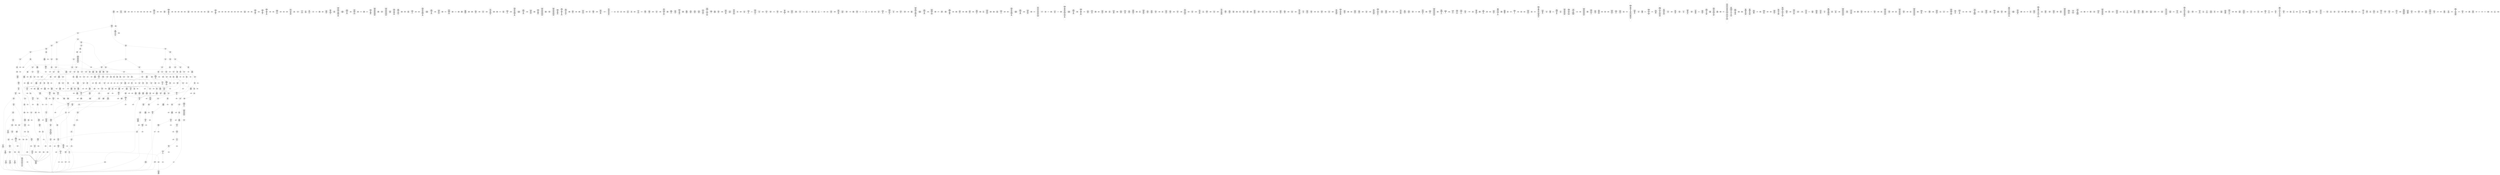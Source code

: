 /* Generated by GvGen v.1.0 (https://www.github.com/stricaud/gvgen) */

digraph G {
compound=true;
   node1 [label="[anywhere]"];
   node2 [label="# 0x0
PUSHX Data
PUSHX Data
MSTORE
PUSHX LogicData
CALLDATASIZE
LT
PUSHX Data
JUMPI
"];
   node3 [label="# 0xd
PUSHX Data
CALLDATALOAD
PUSHX BitData
SHR
PUSHX LogicData
GT
PUSHX Data
JUMPI
"];
   node4 [label="# 0x1e
PUSHX LogicData
GT
PUSHX Data
JUMPI
"];
   node5 [label="# 0x29
PUSHX LogicData
GT
PUSHX Data
JUMPI
"];
   node6 [label="# 0x34
PUSHX LogicData
GT
PUSHX Data
JUMPI
"];
   node7 [label="# 0x3f
PUSHX LogicData
EQ
PUSHX Data
JUMPI
"];
   node8 [label="# 0x4a
PUSHX LogicData
EQ
PUSHX Data
JUMPI
"];
   node9 [label="# 0x55
PUSHX LogicData
EQ
PUSHX Data
JUMPI
"];
   node10 [label="# 0x60
PUSHX LogicData
EQ
PUSHX Data
JUMPI
"];
   node11 [label="# 0x6b
PUSHX Data
REVERT
"];
   node12 [label="# 0x6f
JUMPDEST
PUSHX LogicData
EQ
PUSHX Data
JUMPI
"];
   node13 [label="# 0x7b
PUSHX LogicData
EQ
PUSHX Data
JUMPI
"];
   node14 [label="# 0x86
PUSHX LogicData
EQ
PUSHX Data
JUMPI
"];
   node15 [label="# 0x91
PUSHX Data
REVERT
"];
   node16 [label="# 0x95
JUMPDEST
PUSHX LogicData
GT
PUSHX Data
JUMPI
"];
   node17 [label="# 0xa1
PUSHX LogicData
EQ
PUSHX Data
JUMPI
"];
   node18 [label="# 0xac
PUSHX LogicData
EQ
PUSHX Data
JUMPI
"];
   node19 [label="# 0xb7
PUSHX LogicData
EQ
PUSHX Data
JUMPI
"];
   node20 [label="# 0xc2
PUSHX LogicData
EQ
PUSHX Data
JUMPI
"];
   node21 [label="# 0xcd
PUSHX Data
REVERT
"];
   node22 [label="# 0xd1
JUMPDEST
PUSHX LogicData
EQ
PUSHX Data
JUMPI
"];
   node23 [label="# 0xdd
PUSHX LogicData
EQ
PUSHX Data
JUMPI
"];
   node24 [label="# 0xe8
PUSHX LogicData
EQ
PUSHX Data
JUMPI
"];
   node25 [label="# 0xf3
PUSHX Data
REVERT
"];
   node26 [label="# 0xf7
JUMPDEST
PUSHX LogicData
GT
PUSHX Data
JUMPI
"];
   node27 [label="# 0x103
PUSHX LogicData
GT
PUSHX Data
JUMPI
"];
   node28 [label="# 0x10e
PUSHX LogicData
EQ
PUSHX Data
JUMPI
"];
   node29 [label="# 0x119
PUSHX LogicData
EQ
PUSHX Data
JUMPI
"];
   node30 [label="# 0x124
PUSHX LogicData
EQ
PUSHX Data
JUMPI
"];
   node31 [label="# 0x12f
PUSHX LogicData
EQ
PUSHX Data
JUMPI
"];
   node32 [label="# 0x13a
PUSHX Data
REVERT
"];
   node33 [label="# 0x13e
JUMPDEST
PUSHX LogicData
EQ
PUSHX Data
JUMPI
"];
   node34 [label="# 0x14a
PUSHX LogicData
EQ
PUSHX Data
JUMPI
"];
   node35 [label="# 0x155
PUSHX LogicData
EQ
PUSHX Data
JUMPI
"];
   node36 [label="# 0x160
PUSHX Data
REVERT
"];
   node37 [label="# 0x164
JUMPDEST
PUSHX LogicData
GT
PUSHX Data
JUMPI
"];
   node38 [label="# 0x170
PUSHX LogicData
EQ
PUSHX Data
JUMPI
"];
   node39 [label="# 0x17b
PUSHX LogicData
EQ
PUSHX Data
JUMPI
"];
   node40 [label="# 0x186
PUSHX LogicData
EQ
PUSHX Data
JUMPI
"];
   node41 [label="# 0x191
PUSHX LogicData
EQ
PUSHX Data
JUMPI
"];
   node42 [label="# 0x19c
PUSHX Data
REVERT
"];
   node43 [label="# 0x1a0
JUMPDEST
PUSHX LogicData
EQ
PUSHX Data
JUMPI
"];
   node44 [label="# 0x1ac
PUSHX LogicData
EQ
PUSHX Data
JUMPI
"];
   node45 [label="# 0x1b7
PUSHX LogicData
EQ
PUSHX Data
JUMPI
"];
   node46 [label="# 0x1c2
PUSHX Data
REVERT
"];
   node47 [label="# 0x1c6
JUMPDEST
PUSHX LogicData
GT
PUSHX Data
JUMPI
"];
   node48 [label="# 0x1d2
PUSHX LogicData
GT
PUSHX Data
JUMPI
"];
   node49 [label="# 0x1dd
PUSHX LogicData
GT
PUSHX Data
JUMPI
"];
   node50 [label="# 0x1e8
PUSHX LogicData
EQ
PUSHX Data
JUMPI
"];
   node51 [label="# 0x1f3
PUSHX LogicData
EQ
PUSHX Data
JUMPI
"];
   node52 [label="# 0x1fe
PUSHX LogicData
EQ
PUSHX Data
JUMPI
"];
   node53 [label="# 0x209
PUSHX LogicData
EQ
PUSHX Data
JUMPI
"];
   node54 [label="# 0x214
PUSHX Data
REVERT
"];
   node55 [label="# 0x218
JUMPDEST
PUSHX LogicData
EQ
PUSHX Data
JUMPI
"];
   node56 [label="# 0x224
PUSHX LogicData
EQ
PUSHX Data
JUMPI
"];
   node57 [label="# 0x22f
PUSHX LogicData
EQ
PUSHX Data
JUMPI
"];
   node58 [label="# 0x23a
PUSHX Data
REVERT
"];
   node59 [label="# 0x23e
JUMPDEST
PUSHX LogicData
GT
PUSHX Data
JUMPI
"];
   node60 [label="# 0x24a
PUSHX LogicData
EQ
PUSHX Data
JUMPI
"];
   node61 [label="# 0x255
PUSHX LogicData
EQ
PUSHX Data
JUMPI
"];
   node62 [label="# 0x260
PUSHX LogicData
EQ
PUSHX Data
JUMPI
"];
   node63 [label="# 0x26b
PUSHX LogicData
EQ
PUSHX Data
JUMPI
"];
   node64 [label="# 0x276
PUSHX Data
REVERT
"];
   node65 [label="# 0x27a
JUMPDEST
PUSHX LogicData
EQ
PUSHX Data
JUMPI
"];
   node66 [label="# 0x286
PUSHX LogicData
EQ
PUSHX Data
JUMPI
"];
   node67 [label="# 0x291
PUSHX LogicData
EQ
PUSHX Data
JUMPI
"];
   node68 [label="# 0x29c
PUSHX Data
REVERT
"];
   node69 [label="# 0x2a0
JUMPDEST
PUSHX LogicData
GT
PUSHX Data
JUMPI
"];
   node70 [label="# 0x2ac
PUSHX LogicData
GT
PUSHX Data
JUMPI
"];
   node71 [label="# 0x2b7
PUSHX LogicData
EQ
PUSHX Data
JUMPI
"];
   node72 [label="# 0x2c2
PUSHX LogicData
EQ
PUSHX Data
JUMPI
"];
   node73 [label="# 0x2cd
PUSHX LogicData
EQ
PUSHX Data
JUMPI
"];
   node74 [label="# 0x2d8
PUSHX LogicData
EQ
PUSHX Data
JUMPI
"];
   node75 [label="# 0x2e3
PUSHX Data
REVERT
"];
   node76 [label="# 0x2e7
JUMPDEST
PUSHX LogicData
EQ
PUSHX Data
JUMPI
"];
   node77 [label="# 0x2f3
PUSHX LogicData
EQ
PUSHX Data
JUMPI
"];
   node78 [label="# 0x2fe
PUSHX LogicData
EQ
PUSHX Data
JUMPI
"];
   node79 [label="# 0x309
PUSHX Data
REVERT
"];
   node80 [label="# 0x30d
JUMPDEST
PUSHX LogicData
GT
PUSHX Data
JUMPI
"];
   node81 [label="# 0x319
PUSHX LogicData
EQ
PUSHX Data
JUMPI
"];
   node82 [label="# 0x324
PUSHX LogicData
EQ
PUSHX Data
JUMPI
"];
   node83 [label="# 0x32f
PUSHX LogicData
EQ
PUSHX Data
JUMPI
"];
   node84 [label="# 0x33a
PUSHX Data
REVERT
"];
   node85 [label="# 0x33e
JUMPDEST
PUSHX LogicData
EQ
PUSHX Data
JUMPI
"];
   node86 [label="# 0x34a
PUSHX LogicData
EQ
PUSHX Data
JUMPI
"];
   node87 [label="# 0x355
PUSHX LogicData
EQ
PUSHX Data
JUMPI
"];
   node88 [label="# 0x360
PUSHX Data
REVERT
"];
   node89 [label="# 0x364
JUMPDEST
CALLDATASIZE
PUSHX Data
JUMPI
"];
   node90 [label="# 0x36a
PUSHX Data
CALLER
PUSHX Data
MLOAD
PUSHX ArithData
PUSHX BitData
PUSHX BitData
SHL
SUB
AND
MSTORE
CALLVALUE
PUSHX ArithData
ADD
MSTORE
ADD
PUSHX MemData
MLOAD
SUB
LOGX
STOP
"];
   node91 [label="# 0x3ad
JUMPDEST
PUSHX Data
REVERT
"];
   node92 [label="# 0x3b2
JUMPDEST
CALLVALUE
ISZERO
PUSHX Data
JUMPI
"];
   node93 [label="# 0x3ba
PUSHX Data
REVERT
"];
   node94 [label="# 0x3be
JUMPDEST
PUSHX Data
PUSHX Data
CALLDATASIZE
PUSHX Data
PUSHX Data
JUMP
"];
   node95 [label="# 0x3cd
JUMPDEST
PUSHX Data
JUMP
"];
   node96 [label="# 0x3d2
JUMPDEST
PUSHX MemData
MLOAD
ISZERO
ISZERO
MSTORE
PUSHX ArithData
ADD
"];
   node97 [label="# 0x3de
JUMPDEST
PUSHX MemData
MLOAD
SUB
RETURN
"];
   node98 [label="# 0x3e7
JUMPDEST
CALLVALUE
ISZERO
PUSHX Data
JUMPI
"];
   node99 [label="# 0x3ef
PUSHX Data
REVERT
"];
   node100 [label="# 0x3f3
JUMPDEST
PUSHX Data
PUSHX Data
JUMP
"];
   node101 [label="# 0x3fc
JUMPDEST
PUSHX MemData
MLOAD
PUSHX Data
PUSHX Data
JUMP
"];
   node102 [label="# 0x409
JUMPDEST
CALLVALUE
ISZERO
PUSHX Data
JUMPI
"];
   node103 [label="# 0x411
PUSHX Data
REVERT
"];
   node104 [label="# 0x415
JUMPDEST
PUSHX Data
PUSHX Data
CALLDATASIZE
PUSHX Data
PUSHX Data
JUMP
"];
   node105 [label="# 0x424
JUMPDEST
PUSHX Data
JUMP
"];
   node106 [label="# 0x429
JUMPDEST
PUSHX MemData
MLOAD
PUSHX ArithData
PUSHX BitData
PUSHX BitData
SHL
SUB
AND
MSTORE
PUSHX ArithData
ADD
PUSHX Data
JUMP
"];
   node107 [label="# 0x441
JUMPDEST
PUSHX Data
PUSHX Data
CALLDATASIZE
PUSHX Data
PUSHX Data
JUMP
"];
   node108 [label="# 0x44f
JUMPDEST
PUSHX Data
JUMP
"];
   node109 [label="# 0x454
JUMPDEST
STOP
"];
   node110 [label="# 0x456
JUMPDEST
CALLVALUE
ISZERO
PUSHX Data
JUMPI
"];
   node111 [label="# 0x45e
PUSHX Data
REVERT
"];
   node112 [label="# 0x462
JUMPDEST
PUSHX Data
PUSHX Data
CALLDATASIZE
PUSHX Data
PUSHX Data
JUMP
"];
   node113 [label="# 0x471
JUMPDEST
PUSHX Data
JUMP
"];
   node114 [label="# 0x476
JUMPDEST
CALLVALUE
ISZERO
PUSHX Data
JUMPI
"];
   node115 [label="# 0x47e
PUSHX Data
REVERT
"];
   node116 [label="# 0x482
JUMPDEST
PUSHX Data
PUSHX Data
JUMP
"];
   node117 [label="# 0x48b
JUMPDEST
PUSHX MemData
MLOAD
MSTORE
PUSHX ArithData
ADD
PUSHX Data
JUMP
"];
   node118 [label="# 0x499
JUMPDEST
CALLVALUE
ISZERO
PUSHX Data
JUMPI
"];
   node119 [label="# 0x4a1
PUSHX Data
REVERT
"];
   node120 [label="# 0x4a5
JUMPDEST
PUSHX StorData
SLOAD
PUSHX StorData
SLOAD
SUB
PUSHX BitData
NOT
ADD
PUSHX Data
JUMP
"];
   node121 [label="# 0x4b6
JUMPDEST
CALLVALUE
ISZERO
PUSHX Data
JUMPI
"];
   node122 [label="# 0x4be
PUSHX Data
REVERT
"];
   node123 [label="# 0x4c2
JUMPDEST
PUSHX Data
PUSHX Data
CALLDATASIZE
PUSHX Data
PUSHX Data
JUMP
"];
   node124 [label="# 0x4d1
JUMPDEST
PUSHX Data
JUMP
"];
   node125 [label="# 0x4d6
JUMPDEST
CALLVALUE
ISZERO
PUSHX Data
JUMPI
"];
   node126 [label="# 0x4de
PUSHX Data
REVERT
"];
   node127 [label="# 0x4e2
JUMPDEST
PUSHX Data
PUSHX Data
CALLDATASIZE
PUSHX Data
PUSHX Data
JUMP
"];
   node128 [label="# 0x4f1
JUMPDEST
PUSHX Data
JUMP
"];
   node129 [label="# 0x4f6
JUMPDEST
PUSHX Data
PUSHX Data
CALLDATASIZE
PUSHX Data
PUSHX Data
JUMP
"];
   node130 [label="# 0x504
JUMPDEST
PUSHX Data
JUMP
"];
   node131 [label="# 0x509
JUMPDEST
CALLVALUE
ISZERO
PUSHX Data
JUMPI
"];
   node132 [label="# 0x511
PUSHX Data
REVERT
"];
   node133 [label="# 0x515
JUMPDEST
PUSHX StorData
SLOAD
PUSHX BitData
AND
PUSHX MemData
MLOAD
PUSHX Data
PUSHX Data
JUMP
"];
   node134 [label="# 0x529
JUMPDEST
CALLVALUE
ISZERO
PUSHX Data
JUMPI
"];
   node135 [label="# 0x531
PUSHX Data
REVERT
"];
   node136 [label="# 0x535
JUMPDEST
PUSHX Data
PUSHX Data
CALLDATASIZE
PUSHX Data
PUSHX Data
JUMP
"];
   node137 [label="# 0x544
JUMPDEST
PUSHX Data
JUMP
"];
   node138 [label="# 0x549
JUMPDEST
PUSHX Data
MLOAD
PUSHX ArithData
PUSHX BitData
PUSHX BitData
SHL
SUB
AND
MSTORE
PUSHX ArithData
ADD
MSTORE
ADD
PUSHX Data
JUMP
"];
   node139 [label="# 0x568
JUMPDEST
CALLVALUE
ISZERO
PUSHX Data
JUMPI
"];
   node140 [label="# 0x570
PUSHX Data
REVERT
"];
   node141 [label="# 0x574
JUMPDEST
PUSHX Data
PUSHX Data
CALLDATASIZE
PUSHX Data
PUSHX Data
JUMP
"];
   node142 [label="# 0x583
JUMPDEST
PUSHX Data
JUMP
"];
   node143 [label="# 0x588
JUMPDEST
CALLVALUE
ISZERO
PUSHX Data
JUMPI
"];
   node144 [label="# 0x590
PUSHX Data
REVERT
"];
   node145 [label="# 0x594
JUMPDEST
PUSHX Data
PUSHX Data
CALLDATASIZE
PUSHX Data
PUSHX Data
JUMP
"];
   node146 [label="# 0x5a3
JUMPDEST
PUSHX Data
JUMP
"];
   node147 [label="# 0x5a8
JUMPDEST
PUSHX MemData
MLOAD
PUSHX Data
PUSHX Data
JUMP
"];
   node148 [label="# 0x5bb
JUMPDEST
CALLVALUE
ISZERO
PUSHX Data
JUMPI
"];
   node149 [label="# 0x5c3
PUSHX Data
REVERT
"];
   node150 [label="# 0x5c7
JUMPDEST
CHAINID
PUSHX Data
JUMP
"];
   node151 [label="# 0x5ce
JUMPDEST
CALLVALUE
ISZERO
PUSHX Data
JUMPI
"];
   node152 [label="# 0x5d6
PUSHX Data
REVERT
"];
   node153 [label="# 0x5da
JUMPDEST
PUSHX StorData
SLOAD
PUSHX Data
JUMP
"];
   node154 [label="# 0x5e3
JUMPDEST
CALLVALUE
ISZERO
PUSHX Data
JUMPI
"];
   node155 [label="# 0x5eb
PUSHX Data
REVERT
"];
   node156 [label="# 0x5ef
JUMPDEST
PUSHX Data
PUSHX Data
CALLDATASIZE
PUSHX Data
PUSHX Data
JUMP
"];
   node157 [label="# 0x5fe
JUMPDEST
PUSHX ArithData
PUSHX BitData
PUSHX BitData
SHL
SUB
AND
PUSHX Data
MSTORE
PUSHX Data
PUSHX Data
MSTORE
PUSHX Data
SHA3
AND
MSTORE
MSTORE
SHA3
SLOAD
JUMP
"];
   node158 [label="# 0x629
JUMPDEST
CALLVALUE
ISZERO
PUSHX Data
JUMPI
"];
   node159 [label="# 0x631
PUSHX Data
REVERT
"];
   node160 [label="# 0x635
JUMPDEST
PUSHX Data
PUSHX Data
JUMP
"];
   node161 [label="# 0x64b
JUMPDEST
PUSHX Data
PUSHX Data
CALLDATASIZE
PUSHX Data
PUSHX Data
JUMP
"];
   node162 [label="# 0x659
JUMPDEST
PUSHX Data
JUMP
"];
   node163 [label="# 0x65e
JUMPDEST
CALLVALUE
ISZERO
PUSHX Data
JUMPI
"];
   node164 [label="# 0x666
PUSHX Data
REVERT
"];
   node165 [label="# 0x66a
JUMPDEST
PUSHX Data
PUSHX Data
CALLDATASIZE
PUSHX Data
PUSHX Data
JUMP
"];
   node166 [label="# 0x679
JUMPDEST
PUSHX Data
JUMP
"];
   node167 [label="# 0x67e
JUMPDEST
CALLVALUE
ISZERO
PUSHX Data
JUMPI
"];
   node168 [label="# 0x686
PUSHX Data
REVERT
"];
   node169 [label="# 0x68a
JUMPDEST
PUSHX Data
PUSHX Data
CALLDATASIZE
PUSHX Data
PUSHX Data
JUMP
"];
   node170 [label="# 0x699
JUMPDEST
PUSHX Data
JUMP
"];
   node171 [label="# 0x69e
JUMPDEST
CALLVALUE
ISZERO
PUSHX Data
JUMPI
"];
   node172 [label="# 0x6a6
PUSHX Data
REVERT
"];
   node173 [label="# 0x6aa
JUMPDEST
PUSHX Data
PUSHX Data
CALLDATASIZE
PUSHX Data
PUSHX Data
JUMP
"];
   node174 [label="# 0x6b9
JUMPDEST
PUSHX Data
JUMP
"];
   node175 [label="# 0x6be
JUMPDEST
CALLVALUE
ISZERO
PUSHX Data
JUMPI
"];
   node176 [label="# 0x6c6
PUSHX Data
REVERT
"];
   node177 [label="# 0x6ca
JUMPDEST
PUSHX Data
PUSHX Data
CALLDATASIZE
PUSHX Data
PUSHX Data
JUMP
"];
   node178 [label="# 0x6d9
JUMPDEST
PUSHX Data
JUMP
"];
   node179 [label="# 0x6de
JUMPDEST
PUSHX MemData
MLOAD
PUSHX Data
PUSHX Data
JUMP
"];
   node180 [label="# 0x6eb
JUMPDEST
CALLVALUE
ISZERO
PUSHX Data
JUMPI
"];
   node181 [label="# 0x6f3
PUSHX Data
REVERT
"];
   node182 [label="# 0x6f7
JUMPDEST
PUSHX Data
PUSHX Data
CALLDATASIZE
PUSHX Data
PUSHX Data
JUMP
"];
   node183 [label="# 0x706
JUMPDEST
PUSHX Data
JUMP
"];
   node184 [label="# 0x70b
JUMPDEST
CALLVALUE
ISZERO
PUSHX Data
JUMPI
"];
   node185 [label="# 0x713
PUSHX Data
REVERT
"];
   node186 [label="# 0x717
JUMPDEST
PUSHX Data
PUSHX Data
CALLDATASIZE
PUSHX Data
PUSHX Data
JUMP
"];
   node187 [label="# 0x726
JUMPDEST
PUSHX Data
JUMP
"];
   node188 [label="# 0x72b
JUMPDEST
CALLVALUE
ISZERO
PUSHX Data
JUMPI
"];
   node189 [label="# 0x733
PUSHX Data
REVERT
"];
   node190 [label="# 0x737
JUMPDEST
PUSHX Data
PUSHX Data
CALLDATASIZE
PUSHX Data
PUSHX Data
JUMP
"];
   node191 [label="# 0x746
JUMPDEST
PUSHX Data
JUMP
"];
   node192 [label="# 0x74b
JUMPDEST
CALLVALUE
ISZERO
PUSHX Data
JUMPI
"];
   node193 [label="# 0x753
PUSHX Data
REVERT
"];
   node194 [label="# 0x757
JUMPDEST
PUSHX Data
PUSHX Data
JUMP
"];
   node195 [label="# 0x760
JUMPDEST
CALLVALUE
ISZERO
PUSHX Data
JUMPI
"];
   node196 [label="# 0x768
PUSHX Data
REVERT
"];
   node197 [label="# 0x76c
JUMPDEST
PUSHX Data
PUSHX Data
CALLDATASIZE
PUSHX Data
PUSHX Data
JUMP
"];
   node198 [label="# 0x77b
JUMPDEST
PUSHX Data
JUMP
"];
   node199 [label="# 0x780
JUMPDEST
CALLVALUE
ISZERO
PUSHX Data
JUMPI
"];
   node200 [label="# 0x788
PUSHX Data
REVERT
"];
   node201 [label="# 0x78c
JUMPDEST
PUSHX Data
PUSHX Data
CALLDATASIZE
PUSHX Data
PUSHX Data
JUMP
"];
   node202 [label="# 0x79b
JUMPDEST
PUSHX Data
JUMP
"];
   node203 [label="# 0x7a0
JUMPDEST
PUSHX MemData
MLOAD
PUSHX Data
PUSHX Data
JUMP
"];
   node204 [label="# 0x7ad
JUMPDEST
CALLVALUE
ISZERO
PUSHX Data
JUMPI
"];
   node205 [label="# 0x7b5
PUSHX Data
REVERT
"];
   node206 [label="# 0x7b9
JUMPDEST
PUSHX Data
PUSHX Data
CALLDATASIZE
PUSHX Data
PUSHX Data
JUMP
"];
   node207 [label="# 0x7c8
JUMPDEST
PUSHX Data
JUMP
"];
   node208 [label="# 0x7cd
JUMPDEST
CALLVALUE
ISZERO
PUSHX Data
JUMPI
"];
   node209 [label="# 0x7d5
PUSHX Data
REVERT
"];
   node210 [label="# 0x7d9
JUMPDEST
PUSHX StorData
SLOAD
PUSHX ArithData
PUSHX BitData
PUSHX BitData
SHL
SUB
AND
PUSHX Data
JUMP
"];
   node211 [label="# 0x7eb
JUMPDEST
CALLVALUE
ISZERO
PUSHX Data
JUMPI
"];
   node212 [label="# 0x7f3
PUSHX Data
REVERT
"];
   node213 [label="# 0x7f7
JUMPDEST
PUSHX Data
PUSHX Data
JUMP
"];
   node214 [label="# 0x800
JUMPDEST
CALLVALUE
ISZERO
PUSHX Data
JUMPI
"];
   node215 [label="# 0x808
PUSHX Data
REVERT
"];
   node216 [label="# 0x80c
JUMPDEST
PUSHX Data
PUSHX Data
CALLDATASIZE
PUSHX Data
PUSHX Data
JUMP
"];
   node217 [label="# 0x81b
JUMPDEST
PUSHX ArithData
PUSHX BitData
PUSHX BitData
SHL
SUB
AND
PUSHX Data
MSTORE
PUSHX Data
PUSHX Data
MSTORE
PUSHX Data
SHA3
SLOAD
JUMP
"];
   node218 [label="# 0x836
JUMPDEST
CALLVALUE
ISZERO
PUSHX Data
JUMPI
"];
   node219 [label="# 0x83e
PUSHX Data
REVERT
"];
   node220 [label="# 0x842
JUMPDEST
PUSHX Data
PUSHX Data
JUMP
"];
   node221 [label="# 0x84b
JUMPDEST
CALLVALUE
ISZERO
PUSHX Data
JUMPI
"];
   node222 [label="# 0x853
PUSHX Data
REVERT
"];
   node223 [label="# 0x857
JUMPDEST
PUSHX Data
PUSHX Data
CALLDATASIZE
PUSHX Data
PUSHX Data
JUMP
"];
   node224 [label="# 0x866
JUMPDEST
PUSHX Data
JUMP
"];
   node225 [label="# 0x86b
JUMPDEST
CALLVALUE
ISZERO
PUSHX Data
JUMPI
"];
   node226 [label="# 0x873
PUSHX Data
REVERT
"];
   node227 [label="# 0x877
JUMPDEST
PUSHX Data
PUSHX Data
CALLDATASIZE
PUSHX Data
PUSHX Data
JUMP
"];
   node228 [label="# 0x886
JUMPDEST
PUSHX Data
JUMP
"];
   node229 [label="# 0x88b
JUMPDEST
CALLVALUE
ISZERO
PUSHX Data
JUMPI
"];
   node230 [label="# 0x893
PUSHX Data
REVERT
"];
   node231 [label="# 0x897
JUMPDEST
PUSHX Data
PUSHX Data
JUMP
"];
   node232 [label="# 0x8a0
JUMPDEST
CALLVALUE
ISZERO
PUSHX Data
JUMPI
"];
   node233 [label="# 0x8a8
PUSHX Data
REVERT
"];
   node234 [label="# 0x8ac
JUMPDEST
PUSHX Data
PUSHX Data
CALLDATASIZE
PUSHX Data
PUSHX Data
JUMP
"];
   node235 [label="# 0x8bb
JUMPDEST
PUSHX Data
JUMP
"];
   node236 [label="# 0x8c0
JUMPDEST
CALLVALUE
ISZERO
PUSHX Data
JUMPI
"];
   node237 [label="# 0x8c8
PUSHX Data
REVERT
"];
   node238 [label="# 0x8cc
JUMPDEST
PUSHX Data
PUSHX Data
CALLDATASIZE
PUSHX Data
PUSHX Data
JUMP
"];
   node239 [label="# 0x8db
JUMPDEST
PUSHX Data
JUMP
"];
   node240 [label="# 0x8e0
JUMPDEST
CALLVALUE
ISZERO
PUSHX Data
JUMPI
"];
   node241 [label="# 0x8e8
PUSHX Data
REVERT
"];
   node242 [label="# 0x8ec
JUMPDEST
PUSHX Data
PUSHX Data
CALLDATASIZE
PUSHX Data
PUSHX Data
JUMP
"];
   node243 [label="# 0x8fb
JUMPDEST
PUSHX Data
JUMP
"];
   node244 [label="# 0x900
JUMPDEST
CALLVALUE
ISZERO
PUSHX Data
JUMPI
"];
   node245 [label="# 0x908
PUSHX Data
REVERT
"];
   node246 [label="# 0x90c
JUMPDEST
PUSHX Data
PUSHX Data
CALLDATASIZE
PUSHX Data
PUSHX Data
JUMP
"];
   node247 [label="# 0x91b
JUMPDEST
PUSHX Data
JUMP
"];
   node248 [label="# 0x920
JUMPDEST
PUSHX Data
PUSHX Data
CALLDATASIZE
PUSHX Data
PUSHX Data
JUMP
"];
   node249 [label="# 0x92e
JUMPDEST
PUSHX Data
JUMP
"];
   node250 [label="# 0x933
JUMPDEST
CALLVALUE
ISZERO
PUSHX Data
JUMPI
"];
   node251 [label="# 0x93b
PUSHX Data
REVERT
"];
   node252 [label="# 0x93f
JUMPDEST
PUSHX Data
PUSHX Data
CALLDATASIZE
PUSHX Data
PUSHX Data
JUMP
"];
   node253 [label="# 0x94e
JUMPDEST
PUSHX Data
JUMP
"];
   node254 [label="# 0x953
JUMPDEST
PUSHX MemData
MLOAD
PUSHX Data
PUSHX Data
JUMP
"];
   node255 [label="# 0x960
JUMPDEST
CALLVALUE
ISZERO
PUSHX Data
JUMPI
"];
   node256 [label="# 0x968
PUSHX Data
REVERT
"];
   node257 [label="# 0x96c
JUMPDEST
PUSHX Data
PUSHX Data
CALLDATASIZE
PUSHX Data
PUSHX Data
JUMP
"];
   node258 [label="# 0x97b
JUMPDEST
PUSHX Data
JUMP
"];
   node259 [label="# 0x980
JUMPDEST
CALLVALUE
ISZERO
PUSHX Data
JUMPI
"];
   node260 [label="# 0x988
PUSHX Data
REVERT
"];
   node261 [label="# 0x98c
JUMPDEST
PUSHX Data
PUSHX Data
JUMP
"];
   node262 [label="# 0x995
JUMPDEST
CALLVALUE
ISZERO
PUSHX Data
JUMPI
"];
   node263 [label="# 0x99d
PUSHX Data
REVERT
"];
   node264 [label="# 0x9a1
JUMPDEST
PUSHX Data
PUSHX Data
CALLDATASIZE
PUSHX Data
PUSHX Data
JUMP
"];
   node265 [label="# 0x9b0
JUMPDEST
PUSHX Data
JUMP
"];
   node266 [label="# 0x9b5
JUMPDEST
CALLVALUE
ISZERO
PUSHX Data
JUMPI
"];
   node267 [label="# 0x9bd
PUSHX Data
REVERT
"];
   node268 [label="# 0x9c1
JUMPDEST
PUSHX Data
PUSHX Data
CALLDATASIZE
PUSHX Data
PUSHX Data
JUMP
"];
   node269 [label="# 0x9d0
JUMPDEST
PUSHX ArithData
PUSHX BitData
PUSHX BitData
SHL
SUB
AND
PUSHX Data
MSTORE
PUSHX Data
PUSHX Data
MSTORE
PUSHX Data
SHA3
SLOAD
JUMP
"];
   node270 [label="# 0x9eb
JUMPDEST
PUSHX Data
PUSHX Data
CALLDATASIZE
PUSHX Data
PUSHX Data
JUMP
"];
   node271 [label="# 0x9f9
JUMPDEST
PUSHX Data
JUMP
"];
   node272 [label="# 0x9fe
JUMPDEST
CALLVALUE
ISZERO
PUSHX Data
JUMPI
"];
   node273 [label="# 0xa06
PUSHX Data
REVERT
"];
   node274 [label="# 0xa0a
JUMPDEST
PUSHX Data
PUSHX Data
CALLDATASIZE
PUSHX Data
PUSHX Data
JUMP
"];
   node275 [label="# 0xa19
JUMPDEST
PUSHX ArithData
PUSHX BitData
PUSHX BitData
SHL
SUB
AND
PUSHX Data
MSTORE
PUSHX Data
PUSHX Data
MSTORE
PUSHX Data
SHA3
SLOAD
JUMP
"];
   node276 [label="# 0xa34
JUMPDEST
CALLVALUE
ISZERO
PUSHX Data
JUMPI
"];
   node277 [label="# 0xa3c
PUSHX Data
REVERT
"];
   node278 [label="# 0xa40
JUMPDEST
PUSHX StorData
SLOAD
PUSHX Data
JUMP
"];
   node279 [label="# 0xa49
JUMPDEST
CALLVALUE
ISZERO
PUSHX Data
JUMPI
"];
   node280 [label="# 0xa51
PUSHX Data
REVERT
"];
   node281 [label="# 0xa55
JUMPDEST
PUSHX Data
PUSHX Data
JUMP
"];
   node282 [label="# 0xa5e
JUMPDEST
CALLVALUE
ISZERO
PUSHX Data
JUMPI
"];
   node283 [label="# 0xa66
PUSHX Data
REVERT
"];
   node284 [label="# 0xa6a
JUMPDEST
PUSHX Data
PUSHX Data
CALLDATASIZE
PUSHX Data
PUSHX Data
JUMP
"];
   node285 [label="# 0xa79
JUMPDEST
PUSHX ArithData
PUSHX BitData
PUSHX BitData
SHL
SUB
AND
PUSHX Data
MSTORE
PUSHX Data
PUSHX Data
MSTORE
PUSHX Data
SHA3
AND
MSTORE
MSTORE
SHA3
SLOAD
PUSHX BitData
AND
JUMP
"];
   node286 [label="# 0xaa7
JUMPDEST
CALLVALUE
ISZERO
PUSHX Data
JUMPI
"];
   node287 [label="# 0xaaf
PUSHX Data
REVERT
"];
   node288 [label="# 0xab3
JUMPDEST
PUSHX Data
PUSHX Data
CALLDATASIZE
PUSHX Data
PUSHX Data
JUMP
"];
   node289 [label="# 0xac2
JUMPDEST
PUSHX Data
JUMP
"];
   node290 [label="# 0xac7
JUMPDEST
CALLVALUE
ISZERO
PUSHX Data
JUMPI
"];
   node291 [label="# 0xacf
PUSHX Data
REVERT
"];
   node292 [label="# 0xad3
JUMPDEST
PUSHX Data
PUSHX Data
CALLDATASIZE
PUSHX Data
PUSHX Data
JUMP
"];
   node293 [label="# 0xae2
JUMPDEST
PUSHX Data
JUMP
"];
   node294 [label="# 0xae7
JUMPDEST
CALLVALUE
ISZERO
PUSHX Data
JUMPI
"];
   node295 [label="# 0xaef
PUSHX Data
REVERT
"];
   node296 [label="# 0xaf3
JUMPDEST
PUSHX Data
PUSHX Data
JUMP
"];
   node297 [label="# 0xafc
JUMPDEST
PUSHX Data
PUSHX ArithData
PUSHX BitData
PUSHX BitData
SHL
SUB
NOT
AND
PUSHX LogicData
EQ
PUSHX Data
JUMPI
"];
   node298 [label="# 0xb31
PUSHX Data
PUSHX Data
JUMP
"];
   node299 [label="# 0xb3a
JUMPDEST
PUSHX Data
JUMPI
"];
   node300 [label="# 0xb40
PUSHX Data
PUSHX Data
JUMP
"];
   node301 [label="# 0xb49
JUMPDEST
JUMP
"];
   node302 [label="# 0xb4f
JUMPDEST
PUSHX Data
PUSHX StorData
SLOAD
PUSHX Data
PUSHX Data
JUMP
"];
   node303 [label="# 0xb5e
JUMPDEST
PUSHX ArithData
ADD
PUSHX ArithData
DIV
MUL
PUSHX ArithData
ADD
PUSHX MemData
MLOAD
ADD
PUSHX Data
MSTORE
MSTORE
PUSHX ArithData
ADD
SLOAD
PUSHX Data
PUSHX Data
JUMP
"];
   node304 [label="# 0xb8a
JUMPDEST
ISZERO
PUSHX Data
JUMPI
"];
   node305 [label="# 0xb91
PUSHX LogicData
LT
PUSHX Data
JUMPI
"];
   node306 [label="# 0xb99
PUSHX ArithData
SLOAD
DIV
MUL
MSTORE
PUSHX ArithData
ADD
PUSHX Data
JUMP
"];
   node307 [label="# 0xbac
JUMPDEST
ADD
PUSHX Data
MSTORE
PUSHX Data
PUSHX Data
SHA3
"];
   node308 [label="# 0xbba
JUMPDEST
SLOAD
MSTORE
PUSHX ArithData
ADD
PUSHX ArithData
ADD
GT
PUSHX Data
JUMPI
"];
   node309 [label="# 0xbce
SUB
PUSHX BitData
AND
ADD
"];
   node310 [label="# 0xbd7
JUMPDEST
JUMP
"];
   node311 [label="# 0xbe1
JUMPDEST
PUSHX Data
PUSHX Data
PUSHX Data
JUMP
"];
   node312 [label="# 0xbec
JUMPDEST
PUSHX Data
JUMPI
"];
   node313 [label="# 0xbf1
PUSHX MemData
MLOAD
PUSHX Data
MSTORE
PUSHX ArithData
ADD
PUSHX MemData
MLOAD
SUB
REVERT
"];
   node314 [label="# 0xc22
JUMPDEST
PUSHX Data
MSTORE
PUSHX Data
PUSHX Data
MSTORE
PUSHX Data
SHA3
SLOAD
PUSHX ArithData
PUSHX BitData
PUSHX BitData
SHL
SUB
AND
JUMP
"];
   node315 [label="# 0xc3e
JUMPDEST
PUSHX Data
EXTCODESIZE
ISZERO
PUSHX Data
JUMPI
"];
   node316 [label="# 0xc55
PUSHX MemData
MLOAD
PUSHX BitData
PUSHX BitData
SHL
MSTORE
ADDRESS
PUSHX ArithData
ADD
MSTORE
PUSHX ArithData
PUSHX BitData
PUSHX BitData
SHL
SUB
AND
PUSHX ArithData
ADD
MSTORE
PUSHX Data
PUSHX Data
PUSHX ArithData
ADD
PUSHX Data
PUSHX MemData
MLOAD
SUB
GAS
STATICCALL
ISZERO
ISZERO
PUSHX Data
JUMPI
"];
   node317 [label="# 0xca3
RETURNDATASIZE
PUSHX Data
RETURNDATACOPY
RETURNDATASIZE
PUSHX Data
REVERT
"];
   node318 [label="# 0xcac
JUMPDEST
PUSHX MemData
MLOAD
RETURNDATASIZE
PUSHX BitData
NOT
PUSHX ArithData
ADD
AND
ADD
PUSHX Data
MSTORE
ADD
PUSHX Data
PUSHX Data
JUMP
"];
   node319 [label="# 0xcd0
JUMPDEST
PUSHX Data
JUMPI
"];
   node320 [label="# 0xcd5
PUSHX MemData
MLOAD
PUSHX BitData
PUSHX BitData
SHL
MSTORE
PUSHX ArithData
PUSHX BitData
PUSHX BitData
SHL
SUB
AND
PUSHX ArithData
ADD
MSTORE
PUSHX ArithData
ADD
"];
   node321 [label="# 0xcf4
JUMPDEST
PUSHX MemData
MLOAD
SUB
REVERT
"];
   node322 [label="# 0xcfd
JUMPDEST
PUSHX Data
PUSHX Data
JUMP
"];
   node323 [label="# 0xd07
JUMPDEST
JUMP
"];
   node324 [label="# 0xd0c
JUMPDEST
PUSHX Data
PUSHX Data
PUSHX Data
JUMP
"];
   node325 [label="# 0xd17
JUMPDEST
JUMP
"];
   node326 [label="# 0xd1a
JUMPDEST
PUSHX Data
PUSHX Data
PUSHX StorData
SLOAD
PUSHX BitData
AND
JUMP
"];
   node327 [label="# 0xd29
JUMPDEST
PUSHX Data
PUSHX LogicData
GT
ISZERO
PUSHX Data
JUMPI
"];
   node328 [label="# 0xd38
PUSHX Data
PUSHX Data
JUMP
"];
   node329 [label="# 0xd3f
JUMPDEST
SUB
PUSHX Data
JUMPI
"];
   node330 [label="# 0xd45
PUSHX Data
JUMP
"];
   node331 [label="# 0xd4c
JUMPDEST
PUSHX Data
PUSHX Data
PUSHX LogicData
GT
ISZERO
PUSHX Data
JUMPI
"];
   node332 [label="# 0xd5b
PUSHX Data
PUSHX Data
JUMP
"];
   node333 [label="# 0xd62
JUMPDEST
PUSHX LogicData
GT
ISZERO
PUSHX Data
JUMPI
"];
   node334 [label="# 0xd6c
PUSHX Data
PUSHX Data
JUMP
"];
   node335 [label="# 0xd73
JUMPDEST
MSTORE
PUSHX ArithData
ADD
MSTORE
PUSHX ArithData
ADD
PUSHX Data
SHA3
SLOAD
PUSHX ArithData
PUSHX ArithData
ADD
PUSHX Data
PUSHX LogicData
GT
ISZERO
PUSHX Data
JUMPI
"];
   node336 [label="# 0xd94
PUSHX Data
PUSHX Data
JUMP
"];
   node337 [label="# 0xd9b
JUMPDEST
PUSHX LogicData
GT
ISZERO
PUSHX Data
JUMPI
"];
   node338 [label="# 0xda5
PUSHX Data
PUSHX Data
JUMP
"];
   node339 [label="# 0xdac
JUMPDEST
MSTORE
PUSHX ArithData
ADD
MSTORE
PUSHX ArithData
ADD
PUSHX Data
SHA3
SLOAD
PUSHX Data
PUSHX Data
JUMP
"];
   node340 [label="# 0xdc5
JUMPDEST
JUMP
"];
   node341 [label="# 0xdcb
JUMPDEST
PUSHX ArithData
PUSHX BitData
PUSHX BitData
SHL
SUB
AND
PUSHX Data
MSTORE
PUSHX Data
PUSHX Data
MSTORE
PUSHX Data
SHA3
SLOAD
PUSHX Data
JUMPI
"];
   node342 [label="# 0xde9
PUSHX MemData
MLOAD
PUSHX BitData
PUSHX BitData
SHL
MSTORE
PUSHX Data
PUSHX ArithData
ADD
MSTORE
PUSHX Data
PUSHX ArithData
ADD
MSTORE
PUSHX Data
PUSHX ArithData
ADD
MSTORE
PUSHX BitData
PUSHX BitData
SHL
PUSHX ArithData
ADD
MSTORE
PUSHX ArithData
ADD
PUSHX Data
JUMP
"];
   node343 [label="# 0xe3f
JUMPDEST
PUSHX Data
PUSHX Data
PUSHX Data
JUMP
"];
   node344 [label="# 0xe4a
JUMPDEST
PUSHX ArithData
SUB
PUSHX Data
JUMPI
"];
   node345 [label="# 0xe55
PUSHX MemData
MLOAD
PUSHX BitData
PUSHX BitData
SHL
MSTORE
PUSHX Data
PUSHX ArithData
ADD
MSTORE
PUSHX Data
PUSHX ArithData
ADD
MSTORE
PUSHX Data
PUSHX ArithData
ADD
MSTORE
PUSHX BitData
PUSHX BitData
SHL
PUSHX ArithData
ADD
MSTORE
PUSHX ArithData
ADD
PUSHX Data
JUMP
"];
   node346 [label="# 0xeb0
JUMPDEST
PUSHX StorData
PUSHX Data
SLOAD
PUSHX Data
PUSHX Data
JUMP
"];
   node347 [label="# 0xec2
JUMPDEST
SSTORE
PUSHX ArithData
PUSHX BitData
PUSHX BitData
SHL
SUB
AND
PUSHX Data
MSTORE
PUSHX Data
PUSHX Data
MSTORE
PUSHX Data
SHA3
SLOAD
ADD
SSTORE
PUSHX Data
PUSHX Data
JUMP
"];
   node348 [label="# 0xeef
JUMPDEST
PUSHX Data
MLOAD
PUSHX ArithData
PUSHX BitData
PUSHX BitData
SHL
SUB
AND
MSTORE
PUSHX ArithData
ADD
MSTORE
PUSHX Data
ADD
PUSHX MemData
MLOAD
SUB
LOGX
JUMP
"];
   node349 [label="# 0xf35
JUMPDEST
PUSHX Data
PUSHX Data
JUMP
"];
   node350 [label="# 0xf3d
JUMPDEST
PUSHX Data
SSTORE
JUMP
"];
   node351 [label="# 0xf42
JUMPDEST
PUSHX Data
EXTCODESIZE
ISZERO
PUSHX Data
JUMPI
"];
   node352 [label="# 0xf59
CALLER
PUSHX ArithData
PUSHX BitData
PUSHX BitData
SHL
SUB
AND
SUB
PUSHX Data
JUMPI
"];
   node353 [label="# 0xf69
PUSHX Data
PUSHX Data
JUMP
"];
   node354 [label="# 0xf73
JUMPDEST
PUSHX Data
JUMP
"];
   node355 [label="# 0xf78
JUMPDEST
PUSHX MemData
MLOAD
PUSHX BitData
PUSHX BitData
SHL
MSTORE
ADDRESS
PUSHX ArithData
ADD
MSTORE
CALLER
PUSHX ArithData
ADD
MSTORE
PUSHX Data
PUSHX Data
PUSHX ArithData
ADD
PUSHX Data
PUSHX MemData
MLOAD
SUB
GAS
STATICCALL
ISZERO
ISZERO
PUSHX Data
JUMPI
"];
   node356 [label="# 0xfbe
RETURNDATASIZE
PUSHX Data
RETURNDATACOPY
RETURNDATASIZE
PUSHX Data
REVERT
"];
   node357 [label="# 0xfc7
JUMPDEST
PUSHX MemData
MLOAD
RETURNDATASIZE
PUSHX BitData
NOT
PUSHX ArithData
ADD
AND
ADD
PUSHX Data
MSTORE
ADD
PUSHX Data
PUSHX Data
JUMP
"];
   node358 [label="# 0xfeb
JUMPDEST
PUSHX Data
JUMPI
"];
   node359 [label="# 0xff0
PUSHX MemData
MLOAD
PUSHX BitData
PUSHX BitData
SHL
MSTORE
CALLER
PUSHX ArithData
ADD
MSTORE
PUSHX ArithData
ADD
PUSHX Data
JUMP
"];
   node360 [label="# 0x100a
JUMPDEST
PUSHX Data
PUSHX Data
JUMP
"];
   node361 [label="# 0x1015
JUMPDEST
JUMP
"];
   node362 [label="# 0x101b
JUMPDEST
PUSHX StorData
SLOAD
PUSHX StorData
SLOAD
PUSHX Data
PUSHX ArithData
PUSHX BitData
PUSHX BitData
SHL
SUB
AND
PUSHX Data
PUSHX Data
PUSHX Data
JUMP
"];
   node363 [label="# 0x1040
JUMPDEST
PUSHX Data
PUSHX Data
JUMP
"];
   node364 [label="# 0x104a
JUMPDEST
"];
   node365 [label="# 0x104f
JUMPDEST
JUMP
"];
   node366 [label="# 0x1056
JUMPDEST
PUSHX Data
PUSHX Data
JUMP
"];
   node367 [label="# 0x105e
JUMPDEST
PUSHX Data
PUSHX Data
PUSHX Data
JUMP
"];
   node368 [label="# 0x106b
JUMPDEST
PUSHX Data
PUSHX Data
PUSHX Data
PUSHX Data
PUSHX Data
PUSHX StorData
SLOAD
PUSHX BitData
AND
JUMP
"];
   node369 [label="# 0x1083
JUMPDEST
PUSHX Data
PUSHX Data
JUMP
"];
   node370 [label="# 0x108f
JUMPDEST
PUSHX Data
PUSHX Data
JUMP
"];
   node371 [label="# 0x1097
JUMPDEST
PUSHX Data
PUSHX Data
PUSHX LogicData
GT
ISZERO
PUSHX Data
JUMPI
"];
   node372 [label="# 0x10a6
PUSHX Data
PUSHX Data
JUMP
"];
   node373 [label="# 0x10ad
JUMPDEST
PUSHX LogicData
GT
ISZERO
PUSHX Data
JUMPI
"];
   node374 [label="# 0x10b7
PUSHX Data
PUSHX Data
JUMP
"];
   node375 [label="# 0x10be
JUMPDEST
MSTORE
PUSHX ArithData
ADD
MSTORE
PUSHX ArithData
ADD
PUSHX Data
SHA3
SLOAD
PUSHX Data
PUSHX StorData
SLOAD
PUSHX StorData
SLOAD
PUSHX BitData
NOT
SUB
ADD
JUMP
"];
   node376 [label="# 0x10e0
JUMPDEST
PUSHX Data
PUSHX Data
JUMP
"];
   node377 [label="# 0x10e8
JUMPDEST
PUSHX Data
PUSHX Data
JUMP
"];
   node378 [label="# 0x10f0
JUMPDEST
JUMP
"];
   node379 [label="# 0x1108
JUMPDEST
PUSHX Data
EXTCODESIZE
ISZERO
PUSHX Data
JUMPI
"];
   node380 [label="# 0x111f
CALLER
PUSHX ArithData
PUSHX BitData
PUSHX BitData
SHL
SUB
AND
SUB
PUSHX Data
JUMPI
"];
   node381 [label="# 0x112f
PUSHX Data
PUSHX Data
JUMP
"];
   node382 [label="# 0x1139
JUMPDEST
PUSHX MemData
MLOAD
PUSHX BitData
PUSHX BitData
SHL
MSTORE
ADDRESS
PUSHX ArithData
ADD
MSTORE
CALLER
PUSHX ArithData
ADD
MSTORE
PUSHX Data
PUSHX Data
PUSHX ArithData
ADD
PUSHX Data
PUSHX MemData
MLOAD
SUB
GAS
STATICCALL
ISZERO
ISZERO
PUSHX Data
JUMPI
"];
   node383 [label="# 0x117f
RETURNDATASIZE
PUSHX Data
RETURNDATACOPY
RETURNDATASIZE
PUSHX Data
REVERT
"];
   node384 [label="# 0x1188
JUMPDEST
PUSHX MemData
MLOAD
RETURNDATASIZE
PUSHX BitData
NOT
PUSHX ArithData
ADD
AND
ADD
PUSHX Data
MSTORE
ADD
PUSHX Data
PUSHX Data
JUMP
"];
   node385 [label="# 0x11ac
JUMPDEST
PUSHX Data
JUMPI
"];
   node386 [label="# 0x11b1
PUSHX MemData
MLOAD
PUSHX BitData
PUSHX BitData
SHL
MSTORE
CALLER
PUSHX ArithData
ADD
MSTORE
PUSHX ArithData
ADD
PUSHX Data
JUMP
"];
   node387 [label="# 0x11cb
JUMPDEST
PUSHX Data
PUSHX Data
JUMP
"];
   node388 [label="# 0x11d6
JUMPDEST
PUSHX ArithData
PUSHX BitData
PUSHX BitData
SHL
SUB
AND
PUSHX Data
MSTORE
PUSHX Data
PUSHX Data
MSTORE
PUSHX Data
SHA3
SLOAD
PUSHX Data
JUMPI
"];
   node389 [label="# 0x11f4
PUSHX MemData
MLOAD
PUSHX BitData
PUSHX BitData
SHL
MSTORE
PUSHX Data
PUSHX ArithData
ADD
MSTORE
PUSHX Data
PUSHX ArithData
ADD
MSTORE
PUSHX Data
PUSHX ArithData
ADD
MSTORE
PUSHX BitData
PUSHX BitData
SHL
PUSHX ArithData
ADD
MSTORE
PUSHX ArithData
ADD
PUSHX Data
JUMP
"];
   node390 [label="# 0x124a
JUMPDEST
PUSHX Data
PUSHX Data
PUSHX Data
JUMP
"];
   node391 [label="# 0x1256
JUMPDEST
PUSHX ArithData
SUB
PUSHX Data
JUMPI
"];
   node392 [label="# 0x1261
PUSHX MemData
MLOAD
PUSHX BitData
PUSHX BitData
SHL
MSTORE
PUSHX Data
PUSHX ArithData
ADD
MSTORE
PUSHX Data
PUSHX ArithData
ADD
MSTORE
PUSHX Data
PUSHX ArithData
ADD
MSTORE
PUSHX BitData
PUSHX BitData
SHL
PUSHX ArithData
ADD
MSTORE
PUSHX ArithData
ADD
PUSHX Data
JUMP
"];
   node393 [label="# 0x12bc
JUMPDEST
PUSHX ArithData
PUSHX BitData
PUSHX BitData
SHL
SUB
AND
PUSHX Data
MSTORE
PUSHX Data
PUSHX Data
MSTORE
PUSHX Data
SHA3
SLOAD
PUSHX Data
PUSHX Data
JUMP
"];
   node394 [label="# 0x12e4
JUMPDEST
SSTORE
PUSHX ArithData
PUSHX BitData
PUSHX BitData
SHL
SUB
AND
PUSHX Data
MSTORE
PUSHX Data
PUSHX Data
MSTORE
PUSHX Data
SHA3
AND
MSTORE
MSTORE
SHA3
SLOAD
ADD
SSTORE
PUSHX Data
PUSHX Data
JUMP
"];
   node395 [label="# 0x131f
JUMPDEST
PUSHX Data
MLOAD
PUSHX ArithData
PUSHX BitData
PUSHX BitData
SHL
SUB
AND
MSTORE
PUSHX ArithData
ADD
MSTORE
AND
PUSHX Data
ADD
PUSHX MemData
MLOAD
SUB
LOGX
JUMP
"];
   node396 [label="# 0x136a
JUMPDEST
PUSHX Data
PUSHX Data
JUMP
"];
   node397 [label="# 0x1372
JUMPDEST
PUSHX Data
PUSHX Data
CALLDATASIZE
SUB
ADD
PUSHX Data
JUMP
"];
   node398 [label="# 0x1384
JUMPDEST
PUSHX Data
JUMP
"];
   node399 [label="# 0x1389
JUMPDEST
PUSHX Data
PUSHX Data
JUMP
"];
   node400 [label="# 0x1391
JUMPDEST
PUSHX StorData
SLOAD
PUSHX BitData
NOT
AND
PUSHX Data
PUSHX LogicData
GT
ISZERO
PUSHX Data
JUMPI
"];
   node401 [label="# 0x13a9
PUSHX Data
PUSHX Data
JUMP
"];
   node402 [label="# 0x13b0
JUMPDEST
MUL
OR
SSTORE
JUMP
"];
   node403 [label="# 0x13b8
JUMPDEST
PUSHX Data
PUSHX Data
PUSHX LogicData
GT
ISZERO
PUSHX Data
JUMPI
"];
   node404 [label="# 0x13cf
PUSHX Data
PUSHX Data
JUMP
"];
   node405 [label="# 0x13d6
JUMPDEST
PUSHX MemData
MLOAD
MSTORE
PUSHX ArithData
MUL
PUSHX ArithData
ADD
ADD
PUSHX Data
MSTORE
ISZERO
PUSHX Data
JUMPI
"];
   node406 [label="# 0x13f0
PUSHX ArithData
ADD
"];
   node407 [label="# 0x13f4
JUMPDEST
PUSHX Data
MLOAD
PUSHX ArithData
ADD
MSTORE
PUSHX Data
MSTORE
PUSHX ArithData
ADD
MSTORE
ADD
MSTORE
PUSHX ArithData
ADD
MSTORE
MSTORE
PUSHX BitData
NOT
ADD
ADD
PUSHX Data
JUMPI
"];
   node408 [label="# 0x1426
"];
   node409 [label="# 0x1428
JUMPDEST
PUSHX Data
"];
   node410 [label="# 0x142e
JUMPDEST
EQ
PUSHX Data
JUMPI
"];
   node411 [label="# 0x1436
PUSHX Data
LT
PUSHX Data
JUMPI
"];
   node412 [label="# 0x1443
PUSHX Data
PUSHX Data
JUMP
"];
   node413 [label="# 0x144a
JUMPDEST
PUSHX ArithData
MUL
ADD
CALLDATALOAD
PUSHX Data
JUMP
"];
   node414 [label="# 0x1456
JUMPDEST
MLOAD
LT
PUSHX Data
JUMPI
"];
   node415 [label="# 0x1461
PUSHX Data
PUSHX Data
JUMP
"];
   node416 [label="# 0x1468
JUMPDEST
PUSHX ArithData
MUL
ADD
ADD
MSTORE
PUSHX ArithData
ADD
PUSHX Data
JUMP
"];
   node417 [label="# 0x147b
JUMPDEST
JUMP
"];
   node418 [label="# 0x1484
JUMPDEST
PUSHX Data
PUSHX Data
PUSHX StorData
SLOAD
PUSHX BitData
AND
JUMP
"];
   node419 [label="# 0x1493
JUMPDEST
PUSHX Data
PUSHX Data
PUSHX LogicData
GT
ISZERO
PUSHX Data
JUMPI
"];
   node420 [label="# 0x14a4
PUSHX Data
PUSHX Data
JUMP
"];
   node421 [label="# 0x14ab
JUMPDEST
PUSHX LogicData
GT
ISZERO
PUSHX Data
JUMPI
"];
   node422 [label="# 0x14b5
PUSHX Data
PUSHX Data
JUMP
"];
   node423 [label="# 0x14bc
JUMPDEST
MSTORE
PUSHX ArithData
ADD
MSTORE
PUSHX ArithData
ADD
PUSHX Data
SHA3
PUSHX ArithData
PUSHX BitData
PUSHX BitData
SHL
SUB
AND
MSTORE
MSTORE
SHA3
SLOAD
PUSHX BitData
AND
ISZERO
JUMP
"];
   node424 [label="# 0x14f0
JUMPDEST
PUSHX Data
PUSHX Data
PUSHX Data
JUMP
"];
   node425 [label="# 0x14fb
JUMPDEST
PUSHX Data
PUSHX ArithData
PUSHX BitData
PUSHX BitData
SHL
SUB
AND
PUSHX Data
JUMPI
"];
   node426 [label="# 0x150c
PUSHX MemData
MLOAD
PUSHX Data
MSTORE
PUSHX ArithData
ADD
PUSHX MemData
MLOAD
SUB
REVERT
"];
   node427 [label="# 0x153d
JUMPDEST
PUSHX ArithData
PUSHX BitData
PUSHX BitData
SHL
SUB
AND
PUSHX Data
MSTORE
PUSHX Data
PUSHX Data
MSTORE
PUSHX Data
SHA3
SLOAD
PUSHX BitData
AND
JUMP
"];
   node428 [label="# 0x1563
JUMPDEST
PUSHX Data
PUSHX Data
JUMP
"];
   node429 [label="# 0x156b
JUMPDEST
PUSHX Data
PUSHX Data
PUSHX Data
JUMP
"];
   node430 [label="# 0x1575
JUMPDEST
JUMP
"];
   node431 [label="# 0x1577
JUMPDEST
PUSHX Data
PUSHX Data
PUSHX Data
PUSHX Data
PUSHX ArithData
ADD
PUSHX Data
JUMP
"];
   node432 [label="# 0x15ab
JUMPDEST
PUSHX Data
PUSHX ArithData
ADD
PUSHX ArithData
ADD
PUSHX Data
JUMP
"];
   node433 [label="# 0x15bb
JUMPDEST
PUSHX Data
PUSHX ArithData
ADD
PUSHX ArithData
ADD
PUSHX Data
JUMP
"];
   node434 [label="# 0x15cb
JUMPDEST
PUSHX MemData
MLOAD
PUSHX ArithData
ADD
PUSHX Data
PUSHX Data
JUMP
"];
   node435 [label="# 0x15de
JUMPDEST
PUSHX MemData
MLOAD
PUSHX ArithData
SUB
SUB
MSTORE
PUSHX Data
MSTORE
MLOAD
PUSHX ArithData
ADD
SHA3
PUSHX Data
JUMP
"];
   node436 [label="# 0x15f9
JUMPDEST
PUSHX StorData
SLOAD
PUSHX MemData
MLOAD
PUSHX ArithData
PUSHX ArithData
ADD
DIV
MUL
ADD
ADD
MSTORE
MSTORE
PUSHX ArithData
PUSHX BitData
PUSHX BitData
SHL
SUB
AND
PUSHX Data
ADD
CALLDATACOPY
PUSHX Data
ADD
MSTORE
PUSHX Data
JUMP
"];
   node437 [label="# 0x164b
JUMPDEST
PUSHX ArithData
PUSHX BitData
PUSHX BitData
SHL
SUB
AND
EQ
"];
   node438 [label="# 0x1659
JUMPDEST
JUMP
"];
   node439 [label="# 0x1660
JUMPDEST
PUSHX Data
PUSHX Data
PUSHX Data
PUSHX Data
PUSHX Data
JUMP
"];
   node440 [label="# 0x1670
JUMPDEST
PUSHX Data
PUSHX LogicData
GT
ISZERO
PUSHX Data
JUMPI
"];
   node441 [label="# 0x1686
PUSHX Data
PUSHX Data
JUMP
"];
   node442 [label="# 0x168d
JUMPDEST
PUSHX MemData
MLOAD
MSTORE
PUSHX ArithData
MUL
PUSHX ArithData
ADD
ADD
PUSHX Data
MSTORE
ISZERO
PUSHX Data
JUMPI
"];
   node443 [label="# 0x16a7
PUSHX ArithData
ADD
PUSHX ArithData
MUL
CALLDATASIZE
CALLDATACOPY
ADD
"];
   node444 [label="# 0x16b6
JUMPDEST
PUSHX Data
MLOAD
PUSHX ArithData
ADD
MSTORE
PUSHX Data
MSTORE
PUSHX ArithData
ADD
MSTORE
ADD
MSTORE
PUSHX ArithData
ADD
MSTORE
PUSHX Data
"];
   node445 [label="# 0x16e1
JUMPDEST
EQ
PUSHX Data
JUMPI
"];
   node446 [label="# 0x16e9
PUSHX Data
PUSHX Data
JUMP
"];
   node447 [label="# 0x16f1
JUMPDEST
PUSHX ArithData
ADD
MLOAD
PUSHX Data
JUMPI
"];
   node448 [label="# 0x16fd
MLOAD
PUSHX ArithData
PUSHX BitData
PUSHX BitData
SHL
SUB
AND
ISZERO
PUSHX Data
JUMPI
"];
   node449 [label="# 0x170d
MLOAD
"];
   node450 [label="# 0x1711
JUMPDEST
PUSHX ArithData
PUSHX BitData
PUSHX BitData
SHL
SUB
AND
PUSHX ArithData
PUSHX BitData
PUSHX BitData
SHL
SUB
AND
SUB
PUSHX Data
JUMPI
"];
   node451 [label="# 0x172b
PUSHX ArithData
ADD
MLOAD
LT
PUSHX Data
JUMPI
"];
   node452 [label="# 0x173c
PUSHX Data
PUSHX Data
JUMP
"];
   node453 [label="# 0x1743
JUMPDEST
PUSHX ArithData
MUL
PUSHX ArithData
ADD
ADD
MSTORE
"];
   node454 [label="# 0x1750
JUMPDEST
PUSHX ArithData
ADD
PUSHX Data
JUMP
"];
   node455 [label="# 0x1758
JUMPDEST
JUMP
"];
   node456 [label="# 0x1764
JUMPDEST
PUSHX Data
PUSHX StorData
SLOAD
LT
PUSHX Data
JUMPI
"];
   node457 [label="# 0x1772
PUSHX Data
PUSHX Data
JUMP
"];
   node458 [label="# 0x1779
JUMPDEST
PUSHX Data
MSTORE
PUSHX Data
SHA3
ADD
SLOAD
PUSHX ArithData
PUSHX BitData
PUSHX BitData
SHL
SUB
AND
JUMP
"];
   node459 [label="# 0x1794
JUMPDEST
PUSHX Data
PUSHX StorData
SLOAD
PUSHX Data
PUSHX Data
JUMP
"];
   node460 [label="# 0x17a3
JUMPDEST
PUSHX Data
PUSHX Data
PUSHX StorData
SLOAD
PUSHX BitData
AND
JUMP
"];
   node461 [label="# 0x17b2
JUMPDEST
PUSHX Data
PUSHX LogicData
GT
ISZERO
PUSHX Data
JUMPI
"];
   node462 [label="# 0x17c1
PUSHX Data
PUSHX Data
JUMP
"];
   node463 [label="# 0x17c8
JUMPDEST
SUB
PUSHX Data
JUMPI
"];
   node464 [label="# 0x17ce
PUSHX Data
JUMP
"];
   node465 [label="# 0x17d5
JUMPDEST
PUSHX Data
PUSHX Data
PUSHX LogicData
GT
ISZERO
PUSHX Data
JUMPI
"];
   node466 [label="# 0x17e4
PUSHX Data
PUSHX Data
JUMP
"];
   node467 [label="# 0x17eb
JUMPDEST
PUSHX LogicData
GT
ISZERO
PUSHX Data
JUMPI
"];
   node468 [label="# 0x17f5
PUSHX Data
PUSHX Data
JUMP
"];
   node469 [label="# 0x17fc
JUMPDEST
MSTORE
PUSHX ArithData
ADD
MSTORE
PUSHX ArithData
ADD
PUSHX Data
SHA3
SLOAD
JUMP
"];
   node470 [label="# 0x1811
JUMPDEST
PUSHX Data
LT
PUSHX Data
JUMPI
"];
   node471 [label="# 0x181b
PUSHX MemData
MLOAD
PUSHX Data
MSTORE
PUSHX ArithData
ADD
PUSHX MemData
MLOAD
SUB
REVERT
"];
   node472 [label="# 0x184c
JUMPDEST
PUSHX Data
PUSHX Data
PUSHX StorData
SLOAD
JUMP
"];
   node473 [label="# 0x1858
JUMPDEST
PUSHX LogicData
LT
ISZERO
PUSHX Data
JUMPI
"];
   node474 [label="# 0x1864
PUSHX Data
"];
   node475 [label="# 0x1868
JUMPDEST
GT
ISZERO
PUSHX Data
JUMPI
"];
   node476 [label="# 0x1871
"];
   node477 [label="# 0x1874
JUMPDEST
PUSHX Data
PUSHX Data
PUSHX Data
JUMP
"];
   node478 [label="# 0x187f
JUMPDEST
LT
ISZERO
PUSHX Data
JUMPI
"];
   node479 [label="# 0x188a
SUB
LT
ISZERO
PUSHX Data
JUMPI
"];
   node480 [label="# 0x1895
"];
   node481 [label="# 0x1898
JUMPDEST
PUSHX Data
JUMP
"];
   node482 [label="# 0x189e
JUMPDEST
PUSHX Data
"];
   node483 [label="# 0x18a2
JUMPDEST
PUSHX Data
PUSHX LogicData
GT
ISZERO
PUSHX Data
JUMPI
"];
   node484 [label="# 0x18b6
PUSHX Data
PUSHX Data
JUMP
"];
   node485 [label="# 0x18bd
JUMPDEST
PUSHX MemData
MLOAD
MSTORE
PUSHX ArithData
MUL
PUSHX ArithData
ADD
ADD
PUSHX Data
MSTORE
ISZERO
PUSHX Data
JUMPI
"];
   node486 [label="# 0x18d7
PUSHX ArithData
ADD
PUSHX ArithData
MUL
CALLDATASIZE
CALLDATACOPY
ADD
"];
   node487 [label="# 0x18e6
JUMPDEST
PUSHX ArithData
SUB
PUSHX Data
JUMPI
"];
   node488 [label="# 0x18f2
PUSHX Data
JUMP
"];
   node489 [label="# 0x18fc
JUMPDEST
PUSHX Data
PUSHX Data
PUSHX Data
JUMP
"];
   node490 [label="# 0x1907
JUMPDEST
PUSHX Data
PUSHX ArithData
ADD
MLOAD
PUSHX Data
JUMPI
"];
   node491 [label="# 0x1915
MLOAD
"];
   node492 [label="# 0x1918
JUMPDEST
"];
   node493 [label="# 0x191a
JUMPDEST
EQ
ISZERO
ISZERO
PUSHX Data
JUMPI
"];
   node494 [label="# 0x1925
EQ
ISZERO
"];
   node495 [label="# 0x192a
JUMPDEST
ISZERO
PUSHX Data
JUMPI
"];
   node496 [label="# 0x1930
PUSHX Data
PUSHX Data
JUMP
"];
   node497 [label="# 0x1938
JUMPDEST
PUSHX ArithData
ADD
MLOAD
PUSHX Data
JUMPI
"];
   node498 [label="# 0x1944
MLOAD
PUSHX ArithData
PUSHX BitData
PUSHX BitData
SHL
SUB
AND
ISZERO
PUSHX Data
JUMPI
"];
   node499 [label="# 0x1954
MLOAD
"];
   node500 [label="# 0x1958
JUMPDEST
PUSHX ArithData
PUSHX BitData
PUSHX BitData
SHL
SUB
AND
PUSHX ArithData
PUSHX BitData
PUSHX BitData
SHL
SUB
AND
SUB
PUSHX Data
JUMPI
"];
   node501 [label="# 0x1972
PUSHX ArithData
ADD
MLOAD
LT
PUSHX Data
JUMPI
"];
   node502 [label="# 0x1983
PUSHX Data
PUSHX Data
JUMP
"];
   node503 [label="# 0x198a
JUMPDEST
PUSHX ArithData
MUL
PUSHX ArithData
ADD
ADD
MSTORE
"];
   node504 [label="# 0x1997
JUMPDEST
PUSHX ArithData
ADD
PUSHX Data
JUMP
"];
   node505 [label="# 0x199f
JUMPDEST
MSTORE
JUMP
"];
   node506 [label="# 0x19b0
JUMPDEST
PUSHX Data
EXTCODESIZE
ISZERO
PUSHX Data
JUMPI
"];
   node507 [label="# 0x19c7
PUSHX MemData
MLOAD
PUSHX BitData
PUSHX BitData
SHL
MSTORE
ADDRESS
PUSHX ArithData
ADD
MSTORE
PUSHX ArithData
PUSHX BitData
PUSHX BitData
SHL
SUB
AND
PUSHX ArithData
ADD
MSTORE
PUSHX Data
PUSHX Data
PUSHX ArithData
ADD
PUSHX Data
PUSHX MemData
MLOAD
SUB
GAS
STATICCALL
ISZERO
ISZERO
PUSHX Data
JUMPI
"];
   node508 [label="# 0x1a15
RETURNDATASIZE
PUSHX Data
RETURNDATACOPY
RETURNDATASIZE
PUSHX Data
REVERT
"];
   node509 [label="# 0x1a1e
JUMPDEST
PUSHX MemData
MLOAD
RETURNDATASIZE
PUSHX BitData
NOT
PUSHX ArithData
ADD
AND
ADD
PUSHX Data
MSTORE
ADD
PUSHX Data
PUSHX Data
JUMP
"];
   node510 [label="# 0x1a42
JUMPDEST
PUSHX Data
JUMPI
"];
   node511 [label="# 0x1a47
PUSHX MemData
MLOAD
PUSHX BitData
PUSHX BitData
SHL
MSTORE
PUSHX ArithData
PUSHX BitData
PUSHX BitData
SHL
SUB
AND
PUSHX ArithData
ADD
MSTORE
PUSHX ArithData
ADD
PUSHX Data
JUMP
"];
   node512 [label="# 0x1a6a
JUMPDEST
PUSHX Data
PUSHX Data
JUMP
"];
   node513 [label="# 0x1a74
JUMPDEST
PUSHX StorData
SLOAD
PUSHX Data
PUSHX Data
PUSHX BitData
AND
PUSHX Data
JUMP
"];
   node514 [label="# 0x1a86
JUMPDEST
JUMP
"];
   node515 [label="# 0x1a8b
JUMPDEST
PUSHX Data
PUSHX Data
PUSHX StorData
SLOAD
JUMP
"];
   node516 [label="# 0x1a97
JUMPDEST
PUSHX Data
SELFBALANCE
PUSHX Data
JUMP
"];
   node517 [label="# 0x1aa1
JUMPDEST
PUSHX Data
PUSHX Data
PUSHX ArithData
PUSHX BitData
PUSHX BitData
SHL
SUB
AND
PUSHX Data
MSTORE
PUSHX Data
PUSHX Data
MSTORE
PUSHX Data
SHA3
SLOAD
JUMP
"];
   node518 [label="# 0x1ac7
JUMPDEST
PUSHX Data
JUMP
"];
   node519 [label="# 0x1acc
JUMPDEST
PUSHX Data
PUSHX Data
JUMP
"];
   node520 [label="# 0x1ad4
JUMPDEST
PUSHX Data
PUSHX Data
CALLDATASIZE
SUB
ADD
PUSHX Data
JUMP
"];
   node521 [label="# 0x1ae6
JUMPDEST
PUSHX Data
JUMP
"];
   node522 [label="# 0x1aeb
JUMPDEST
PUSHX Data
PUSHX Data
JUMP
"];
   node523 [label="# 0x1af3
JUMPDEST
PUSHX Data
PUSHX Data
CALLDATASIZE
SUB
ADD
PUSHX Data
JUMP
"];
   node524 [label="# 0x1b05
JUMPDEST
PUSHX Data
JUMP
"];
   node525 [label="# 0x1b0a
JUMPDEST
PUSHX Data
PUSHX Data
PUSHX StorData
SLOAD
PUSHX StorData
SLOAD
PUSHX BitData
NOT
SUB
ADD
JUMP
"];
   node526 [label="# 0x1b22
JUMPDEST
PUSHX Data
PUSHX Data
JUMP
"];
   node527 [label="# 0x1b2c
JUMPDEST
GT
ISZERO
PUSHX Data
JUMPI
"];
   node528 [label="# 0x1b33
PUSHX MemData
MLOAD
PUSHX BitData
PUSHX BitData
SHL
MSTORE
PUSHX Data
PUSHX ArithData
ADD
MSTORE
PUSHX ArithData
ADD
PUSHX Data
JUMP
"];
   node529 [label="# 0x1b4f
JUMPDEST
PUSHX Data
PUSHX Data
JUMP
"];
   node530 [label="# 0x1b57
JUMPDEST
PUSHX Data
PUSHX Data
JUMP
"];
   node531 [label="# 0x1b61
JUMPDEST
PUSHX Data
EXTCODESIZE
ISZERO
PUSHX Data
JUMPI
"];
   node532 [label="# 0x1b78
CALLER
PUSHX ArithData
PUSHX BitData
PUSHX BitData
SHL
SUB
AND
SUB
PUSHX Data
JUMPI
"];
   node533 [label="# 0x1b88
PUSHX Data
PUSHX Data
JUMP
"];
   node534 [label="# 0x1b93
JUMPDEST
PUSHX Data
JUMP
"];
   node535 [label="# 0x1b98
JUMPDEST
PUSHX MemData
MLOAD
PUSHX BitData
PUSHX BitData
SHL
MSTORE
ADDRESS
PUSHX ArithData
ADD
MSTORE
CALLER
PUSHX ArithData
ADD
MSTORE
PUSHX Data
PUSHX Data
PUSHX ArithData
ADD
PUSHX Data
PUSHX MemData
MLOAD
SUB
GAS
STATICCALL
ISZERO
ISZERO
PUSHX Data
JUMPI
"];
   node536 [label="# 0x1bde
RETURNDATASIZE
PUSHX Data
RETURNDATACOPY
RETURNDATASIZE
PUSHX Data
REVERT
"];
   node537 [label="# 0x1be7
JUMPDEST
PUSHX MemData
MLOAD
RETURNDATASIZE
PUSHX BitData
NOT
PUSHX ArithData
ADD
AND
ADD
PUSHX Data
MSTORE
ADD
PUSHX Data
PUSHX Data
JUMP
"];
   node538 [label="# 0x1c0b
JUMPDEST
PUSHX Data
JUMPI
"];
   node539 [label="# 0x1c10
PUSHX MemData
MLOAD
PUSHX BitData
PUSHX BitData
SHL
MSTORE
CALLER
PUSHX ArithData
ADD
MSTORE
PUSHX ArithData
ADD
PUSHX Data
JUMP
"];
   node540 [label="# 0x1c2a
JUMPDEST
PUSHX Data
PUSHX Data
JUMP
"];
   node541 [label="# 0x1c36
JUMPDEST
JUMP
"];
   node542 [label="# 0x1c3d
JUMPDEST
PUSHX Data
MLOAD
PUSHX ArithData
ADD
MSTORE
PUSHX Data
MSTORE
PUSHX ArithData
ADD
MSTORE
ADD
MSTORE
PUSHX ArithData
ADD
MSTORE
PUSHX Data
MLOAD
PUSHX ArithData
ADD
MSTORE
PUSHX Data
MSTORE
PUSHX ArithData
ADD
MSTORE
ADD
MSTORE
PUSHX ArithData
ADD
MSTORE
PUSHX LogicData
LT
PUSHX Data
JUMPI
"];
   node543 [label="# 0x1c8f
PUSHX StorData
SLOAD
LT
ISZERO
"];
   node544 [label="# 0x1c96
JUMPDEST
ISZERO
PUSHX Data
JUMPI
"];
   node545 [label="# 0x1c9c
JUMP
"];
   node546 [label="# 0x1ca1
JUMPDEST
PUSHX Data
PUSHX Data
JUMP
"];
   node547 [label="# 0x1caa
JUMPDEST
PUSHX ArithData
ADD
MLOAD
ISZERO
PUSHX Data
JUMPI
"];
   node548 [label="# 0x1cb7
JUMP
"];
   node549 [label="# 0x1cbc
JUMPDEST
PUSHX Data
PUSHX Data
JUMP
"];
   node550 [label="# 0x1cc5
JUMPDEST
PUSHX ArithData
PUSHX BitData
PUSHX BitData
SHL
SUB
AND
PUSHX Data
MSTORE
PUSHX Data
PUSHX Data
MSTORE
PUSHX Data
SHA3
SLOAD
PUSHX MemData
MLOAD
PUSHX Data
MSTORE
ADDRESS
PUSHX ArithData
ADD
MSTORE
PUSHX ArithData
PUSHX BitData
PUSHX BitData
SHL
SUB
AND
PUSHX Data
PUSHX ArithData
ADD
PUSHX Data
PUSHX MemData
MLOAD
SUB
GAS
STATICCALL
ISZERO
ISZERO
PUSHX Data
JUMPI
"];
   node551 [label="# 0x1d34
RETURNDATASIZE
PUSHX Data
RETURNDATACOPY
RETURNDATASIZE
PUSHX Data
REVERT
"];
   node552 [label="# 0x1d3d
JUMPDEST
PUSHX MemData
MLOAD
RETURNDATASIZE
PUSHX BitData
NOT
PUSHX ArithData
ADD
AND
ADD
PUSHX Data
MSTORE
ADD
PUSHX Data
PUSHX Data
JUMP
"];
   node553 [label="# 0x1d61
JUMPDEST
PUSHX Data
PUSHX Data
JUMP
"];
   node554 [label="# 0x1d6b
JUMPDEST
PUSHX ArithData
PUSHX BitData
PUSHX BitData
SHL
SUB
AND
PUSHX Data
MSTORE
PUSHX Data
PUSHX Data
MSTORE
PUSHX Data
SHA3
AND
MSTORE
MSTORE
SHA3
SLOAD
PUSHX Data
PUSHX Data
JUMP
"];
   node555 [label="# 0x1da1
JUMPDEST
JUMP
"];
   node556 [label="# 0x1da9
JUMPDEST
PUSHX Data
PUSHX MemData
MLOAD
PUSHX ArithData
ADD
PUSHX Data
MSTORE
PUSHX Data
MSTORE
PUSHX ArithData
ADD
PUSHX Data
PUSHX Data
CODECOPY
PUSHX StorData
SLOAD
PUSHX Data
PUSHX BitData
AND
PUSHX LogicData
GT
ISZERO
PUSHX Data
JUMPI
"];
   node557 [label="# 0x1dd8
PUSHX Data
PUSHX Data
JUMP
"];
   node558 [label="# 0x1ddf
JUMPDEST
PUSHX Data
JUMP
"];
   node559 [label="# 0x1de4
JUMPDEST
PUSHX MemData
MLOAD
PUSHX ArithData
ADD
PUSHX Data
PUSHX Data
JUMP
"];
   node560 [label="# 0x1df5
JUMPDEST
PUSHX MemData
MLOAD
PUSHX ArithData
SUB
SUB
MSTORE
PUSHX Data
MSTORE
JUMP
"];
   node561 [label="# 0x1e09
JUMPDEST
PUSHX Data
PUSHX Data
PUSHX Data
JUMP
"];
   node562 [label="# 0x1e14
JUMPDEST
PUSHX Data
JUMPI
"];
   node563 [label="# 0x1e19
PUSHX MemData
MLOAD
PUSHX Data
MSTORE
PUSHX ArithData
ADD
PUSHX MemData
MLOAD
SUB
REVERT
"];
   node564 [label="# 0x1e4a
JUMPDEST
PUSHX Data
PUSHX Data
PUSHX Data
JUMP
"];
   node565 [label="# 0x1e54
JUMPDEST
MLOAD
PUSHX ArithData
SUB
PUSHX Data
JUMPI
"];
   node566 [label="# 0x1e60
PUSHX MemData
MLOAD
PUSHX ArithData
ADD
PUSHX Data
MSTORE
PUSHX Data
MSTORE
PUSHX Data
JUMP
"];
   node567 [label="# 0x1e74
JUMPDEST
PUSHX Data
PUSHX Data
JUMP
"];
   node568 [label="# 0x1e7e
JUMPDEST
PUSHX MemData
MLOAD
PUSHX ArithData
ADD
PUSHX Data
PUSHX Data
JUMP
"];
   node569 [label="# 0x1e8f
JUMPDEST
PUSHX MemData
MLOAD
PUSHX ArithData
SUB
SUB
MSTORE
PUSHX Data
MSTORE
JUMP
"];
   node570 [label="# 0x1ea5
JUMPDEST
PUSHX Data
PUSHX ArithData
ADD
PUSHX ArithData
ADD
PUSHX Data
JUMP
"];
   node571 [label="# 0x1eb5
JUMPDEST
PUSHX BitData
AND
PUSHX Data
PUSHX Data
PUSHX StorData
SLOAD
PUSHX StorData
SLOAD
PUSHX BitData
NOT
SUB
ADD
JUMP
"];
   node572 [label="# 0x1ecf
JUMPDEST
PUSHX Data
PUSHX Data
JUMP
"];
   node573 [label="# 0x1ed9
JUMPDEST
GT
ISZERO
PUSHX Data
JUMPI
"];
   node574 [label="# 0x1ee0
PUSHX MemData
MLOAD
PUSHX BitData
PUSHX BitData
SHL
MSTORE
PUSHX Data
PUSHX ArithData
ADD
MSTORE
PUSHX ArithData
ADD
PUSHX Data
JUMP
"];
   node575 [label="# 0x1efc
JUMPDEST
PUSHX Data
PUSHX ArithData
ADD
PUSHX ArithData
ADD
PUSHX Data
JUMP
"];
   node576 [label="# 0x1f0c
JUMPDEST
PUSHX BitData
AND
PUSHX Data
PUSHX Data
PUSHX StorData
SLOAD
PUSHX BitData
AND
JUMP
"];
   node577 [label="# 0x1f1d
JUMPDEST
PUSHX Data
PUSHX LogicData
GT
ISZERO
PUSHX Data
JUMPI
"];
   node578 [label="# 0x1f2c
PUSHX Data
PUSHX Data
JUMP
"];
   node579 [label="# 0x1f33
JUMPDEST
SUB
PUSHX Data
JUMPI
"];
   node580 [label="# 0x1f39
PUSHX MemData
MLOAD
PUSHX Data
MSTORE
PUSHX ArithData
ADD
PUSHX MemData
MLOAD
SUB
REVERT
"];
   node581 [label="# 0x1f6a
JUMPDEST
PUSHX Data
PUSHX Data
PUSHX LogicData
GT
ISZERO
PUSHX Data
JUMPI
"];
   node582 [label="# 0x1f79
PUSHX Data
PUSHX Data
JUMP
"];
   node583 [label="# 0x1f80
JUMPDEST
PUSHX LogicData
GT
ISZERO
PUSHX Data
JUMPI
"];
   node584 [label="# 0x1f8a
PUSHX Data
PUSHX Data
JUMP
"];
   node585 [label="# 0x1f91
JUMPDEST
MSTORE
PUSHX ArithData
ADD
MSTORE
PUSHX ArithData
ADD
PUSHX Data
SHA3
SLOAD
PUSHX ArithData
PUSHX ArithData
ADD
PUSHX Data
PUSHX LogicData
GT
ISZERO
PUSHX Data
JUMPI
"];
   node586 [label="# 0x1fb3
PUSHX Data
PUSHX Data
JUMP
"];
   node587 [label="# 0x1fba
JUMPDEST
PUSHX LogicData
GT
ISZERO
PUSHX Data
JUMPI
"];
   node588 [label="# 0x1fc4
PUSHX Data
PUSHX Data
JUMP
"];
   node589 [label="# 0x1fcb
JUMPDEST
MSTORE
PUSHX ArithData
ADD
MSTORE
PUSHX ArithData
ADD
PUSHX Data
SHA3
SLOAD
PUSHX Data
PUSHX Data
JUMP
"];
   node590 [label="# 0x1fe4
JUMPDEST
GT
ISZERO
PUSHX Data
JUMPI
"];
   node591 [label="# 0x1feb
PUSHX Data
PUSHX Data
PUSHX LogicData
GT
ISZERO
PUSHX Data
JUMPI
"];
   node592 [label="# 0x1ff9
PUSHX Data
PUSHX Data
JUMP
"];
   node593 [label="# 0x2000
JUMPDEST
PUSHX LogicData
GT
ISZERO
PUSHX Data
JUMPI
"];
   node594 [label="# 0x200a
PUSHX Data
PUSHX Data
JUMP
"];
   node595 [label="# 0x2011
JUMPDEST
MSTORE
PUSHX ArithData
ADD
MSTORE
PUSHX ArithData
ADD
PUSHX Data
SHA3
SLOAD
PUSHX MemData
MLOAD
PUSHX Data
MSTORE
PUSHX ArithData
ADD
PUSHX Data
MSTORE
PUSHX ArithData
ADD
JUMP
"];
   node596 [label="# 0x2055
JUMPDEST
PUSHX Data
PUSHX Data
PUSHX StorData
SLOAD
PUSHX BitData
AND
JUMP
"];
   node597 [label="# 0x2063
JUMPDEST
CALLVALUE
PUSHX Data
PUSHX ArithData
ADD
PUSHX ArithData
ADD
PUSHX Data
JUMP
"];
   node598 [label="# 0x2076
JUMPDEST
PUSHX BitData
AND
PUSHX Data
PUSHX Data
JUMP
"];
   node599 [label="# 0x2081
JUMPDEST
PUSHX Data
PUSHX Data
JUMP
"];
   node600 [label="# 0x208b
JUMPDEST
EQ
PUSHX Data
JUMPI
"];
   node601 [label="# 0x2091
PUSHX Data
PUSHX ArithData
ADD
PUSHX ArithData
ADD
PUSHX Data
JUMP
"];
   node602 [label="# 0x20a0
JUMPDEST
PUSHX BitData
AND
PUSHX Data
PUSHX Data
JUMP
"];
   node603 [label="# 0x20ab
JUMPDEST
PUSHX Data
PUSHX Data
JUMP
"];
   node604 [label="# 0x20b5
JUMPDEST
PUSHX MemData
MLOAD
PUSHX Data
MSTORE
PUSHX ArithData
ADD
PUSHX Data
MSTORE
PUSHX ArithData
ADD
JUMP
"];
   node605 [label="# 0x20ea
JUMPDEST
PUSHX Data
PUSHX ArithData
ADD
PUSHX Data
JUMP
"];
   node606 [label="# 0x20f7
JUMPDEST
PUSHX LogicData
GT
ISZERO
PUSHX Data
JUMPI
"];
   node607 [label="# 0x2101
PUSHX Data
PUSHX Data
JUMP
"];
   node608 [label="# 0x2108
JUMPDEST
PUSHX LogicData
GT
ISZERO
PUSHX Data
JUMPI
"];
   node609 [label="# 0x2113
PUSHX Data
PUSHX Data
JUMP
"];
   node610 [label="# 0x211a
JUMPDEST
EQ
PUSHX Data
JUMPI
"];
   node611 [label="# 0x2120
PUSHX MemData
MLOAD
PUSHX Data
MSTORE
PUSHX ArithData
ADD
PUSHX MemData
MLOAD
SUB
REVERT
"];
   node612 [label="# 0x2151
JUMPDEST
PUSHX Data
PUSHX Data
PUSHX LogicData
GT
ISZERO
PUSHX Data
JUMPI
"];
   node613 [label="# 0x2160
PUSHX Data
PUSHX Data
JUMP
"];
   node614 [label="# 0x2167
JUMPDEST
PUSHX LogicData
GT
ISZERO
PUSHX Data
JUMPI
"];
   node615 [label="# 0x2171
PUSHX Data
PUSHX Data
JUMP
"];
   node616 [label="# 0x2178
JUMPDEST
MSTORE
PUSHX ArithData
ADD
MSTORE
PUSHX ArithData
ADD
PUSHX Data
SHA3
SLOAD
PUSHX ArithData
ADD
PUSHX ArithData
ADD
PUSHX Data
PUSHX Data
JUMP
"];
   node617 [label="# 0x219a
JUMPDEST
PUSHX BitData
AND
GT
ISZERO
PUSHX Data
JUMPI
"];
   node618 [label="# 0x21a4
PUSHX MemData
MLOAD
PUSHX Data
MSTORE
PUSHX ArithData
ADD
PUSHX MemData
MLOAD
SUB
REVERT
"];
   node619 [label="# 0x21d5
JUMPDEST
PUSHX Data
PUSHX LogicData
GT
ISZERO
PUSHX Data
JUMPI
"];
   node620 [label="# 0x21e2
PUSHX Data
PUSHX Data
JUMP
"];
   node621 [label="# 0x21e9
JUMPDEST
EQ
PUSHX Data
JUMPI
"];
   node622 [label="# 0x21ef
PUSHX Data
PUSHX Data
PUSHX LogicData
GT
ISZERO
PUSHX Data
JUMPI
"];
   node623 [label="# 0x21fd
PUSHX Data
PUSHX Data
JUMP
"];
   node624 [label="# 0x2204
JUMPDEST
PUSHX LogicData
GT
ISZERO
PUSHX Data
JUMPI
"];
   node625 [label="# 0x220e
PUSHX Data
PUSHX Data
JUMP
"];
   node626 [label="# 0x2215
JUMPDEST
MSTORE
PUSHX ArithData
ADD
MSTORE
PUSHX ArithData
ADD
PUSHX Data
SHA3
PUSHX Data
PUSHX ArithData
ADD
PUSHX ArithData
ADD
PUSHX Data
PUSHX Data
JUMP
"];
   node627 [label="# 0x2238
JUMPDEST
PUSHX ArithData
PUSHX BitData
PUSHX BitData
SHL
SUB
AND
MSTORE
PUSHX ArithData
ADD
MSTORE
PUSHX ArithData
ADD
PUSHX Data
SHA3
SLOAD
PUSHX BitData
AND
ISZERO
PUSHX Data
JUMPI
"];
   node628 [label="# 0x225b
PUSHX MemData
MLOAD
PUSHX Data
MSTORE
PUSHX ArithData
ADD
PUSHX MemData
MLOAD
SUB
REVERT
"];
   node629 [label="# 0x228c
JUMPDEST
PUSHX Data
PUSHX Data
JUMP
"];
   node630 [label="# 0x2297
JUMPDEST
PUSHX Data
JUMPI
"];
   node631 [label="# 0x229c
PUSHX MemData
MLOAD
PUSHX Data
MSTORE
PUSHX ArithData
ADD
PUSHX MemData
MLOAD
SUB
REVERT
"];
   node632 [label="# 0x22cd
JUMPDEST
PUSHX Data
PUSHX Data
PUSHX Data
PUSHX LogicData
GT
ISZERO
PUSHX Data
JUMPI
"];
   node633 [label="# 0x22de
PUSHX Data
PUSHX Data
JUMP
"];
   node634 [label="# 0x22e5
JUMPDEST
PUSHX LogicData
GT
ISZERO
PUSHX Data
JUMPI
"];
   node635 [label="# 0x22ef
PUSHX Data
PUSHX Data
JUMP
"];
   node636 [label="# 0x22f6
JUMPDEST
MSTORE
PUSHX ArithData
ADD
MSTORE
PUSHX ArithData
ADD
PUSHX Data
SHA3
PUSHX Data
PUSHX ArithData
ADD
PUSHX ArithData
ADD
PUSHX Data
PUSHX Data
JUMP
"];
   node637 [label="# 0x2319
JUMPDEST
PUSHX ArithData
PUSHX BitData
PUSHX BitData
SHL
SUB
AND
MSTORE
PUSHX ArithData
ADD
MSTORE
PUSHX ArithData
ADD
PUSHX Data
SHA3
SLOAD
PUSHX BitData
NOT
AND
ISZERO
ISZERO
OR
SSTORE
"];
   node638 [label="# 0x2342
JUMPDEST
PUSHX Data
PUSHX ArithData
ADD
PUSHX ArithData
ADD
PUSHX Data
JUMP
"];
   node639 [label="# 0x2352
JUMPDEST
PUSHX BitData
AND
PUSHX Data
PUSHX Data
PUSHX LogicData
GT
ISZERO
PUSHX Data
JUMPI
"];
   node640 [label="# 0x2364
PUSHX Data
PUSHX Data
JUMP
"];
   node641 [label="# 0x236b
JUMPDEST
PUSHX LogicData
GT
ISZERO
PUSHX Data
JUMPI
"];
   node642 [label="# 0x2375
PUSHX Data
PUSHX Data
JUMP
"];
   node643 [label="# 0x237c
JUMPDEST
MSTORE
PUSHX ArithData
ADD
MSTORE
PUSHX ArithData
ADD
PUSHX Data
SHA3
PUSHX Data
SLOAD
PUSHX Data
PUSHX Data
JUMP
"];
   node644 [label="# 0x2399
JUMPDEST
SSTORE
PUSHX Data
PUSHX Data
PUSHX ArithData
ADD
PUSHX ArithData
ADD
PUSHX Data
JUMP
"];
   node645 [label="# 0x23b2
JUMPDEST
PUSHX Data
PUSHX ArithData
ADD
PUSHX ArithData
ADD
PUSHX Data
JUMP
"];
   node646 [label="# 0x23c2
JUMPDEST
PUSHX BitData
AND
PUSHX Data
JUMP
"];
   node647 [label="# 0x23ca
JUMPDEST
JUMP
"];
   node648 [label="# 0x23d3
JUMPDEST
PUSHX Data
PUSHX Data
PUSHX StorData
SLOAD
PUSHX BitData
AND
JUMP
"];
   node649 [label="# 0x23e2
JUMPDEST
PUSHX Data
PUSHX LogicData
GT
ISZERO
PUSHX Data
JUMPI
"];
   node650 [label="# 0x23f1
PUSHX Data
PUSHX Data
JUMP
"];
   node651 [label="# 0x23f8
JUMPDEST
SUB
PUSHX Data
JUMPI
"];
   node652 [label="# 0x23fe
PUSHX Data
JUMP
"];
   node653 [label="# 0x2405
JUMPDEST
PUSHX Data
PUSHX Data
PUSHX LogicData
GT
ISZERO
PUSHX Data
JUMPI
"];
   node654 [label="# 0x2414
PUSHX Data
PUSHX Data
JUMP
"];
   node655 [label="# 0x241b
JUMPDEST
PUSHX Data
PUSHX Data
JUMP
"];
   node656 [label="# 0x2423
JUMPDEST
PUSHX StorData
SLOAD
PUSHX BitData
NOT
AND
PUSHX ArithData
PUSHX BitData
PUSHX BitData
SHL
SUB
AND
OR
SSTORE
JUMP
"];
   node657 [label="# 0x2452
JUMPDEST
PUSHX Data
PUSHX Data
JUMP
"];
   node658 [label="# 0x245a
JUMPDEST
PUSHX ArithData
PUSHX BitData
PUSHX BitData
SHL
SUB
AND
PUSHX Data
JUMPI
"];
   node659 [label="# 0x2469
PUSHX MemData
MLOAD
PUSHX BitData
PUSHX BitData
SHL
MSTORE
PUSHX Data
PUSHX ArithData
ADD
MSTORE
PUSHX Data
PUSHX ArithData
ADD
MSTORE
PUSHX Data
PUSHX ArithData
ADD
MSTORE
PUSHX Data
PUSHX ArithData
ADD
MSTORE
PUSHX ArithData
ADD
PUSHX Data
JUMP
"];
   node660 [label="# 0x24d6
JUMPDEST
PUSHX Data
PUSHX Data
JUMP
"];
   node661 [label="# 0x24df
JUMPDEST
PUSHX Data
PUSHX Data
PUSHX Data
JUMP
"];
   node662 [label="# 0x24e9
JUMPDEST
PUSHX Data
PUSHX BitData
PUSHX BitData
SHL
PUSHX ArithData
PUSHX BitData
PUSHX BitData
SHL
SUB
NOT
AND
EQ
PUSHX Data
JUMPI
"];
   node663 [label="# 0x2505
PUSHX LogicData
PUSHX ArithData
PUSHX BitData
PUSHX BitData
SHL
SUB
NOT
AND
EQ
"];
   node664 [label="# 0x2533
JUMPDEST
PUSHX Data
JUMPI
"];
   node665 [label="# 0x2539
PUSHX ArithData
PUSHX BitData
PUSHX BitData
SHL
SUB
NOT
AND
PUSHX LogicData
EQ
JUMP
"];
   node666 [label="# 0x2569
JUMPDEST
PUSHX Data
PUSHX ArithData
PUSHX BitData
PUSHX BitData
SHL
SUB
NOT
AND
PUSHX LogicData
EQ
PUSHX Data
JUMPI
"];
   node667 [label="# 0x259e
PUSHX BitData
PUSHX BitData
SHL
PUSHX ArithData
PUSHX BitData
PUSHX BitData
SHL
SUB
NOT
AND
EQ
PUSHX Data
JUMP
"];
   node668 [label="# 0x25b7
JUMPDEST
PUSHX Data
PUSHX LogicData
GT
ISZERO
ISZERO
PUSHX Data
JUMPI
"];
   node669 [label="# 0x25c5
PUSHX StorData
SLOAD
LT
"];
   node670 [label="# 0x25cb
JUMPDEST
ISZERO
PUSHX Data
JUMPI
"];
   node671 [label="# 0x25d2
PUSHX Data
MSTORE
PUSHX Data
PUSHX Data
MSTORE
PUSHX Data
SHA3
SLOAD
PUSHX BitData
PUSHX BitData
SHL
AND
ISZERO
JUMP
"];
   node672 [label="# 0x25ec
JUMPDEST
PUSHX Data
PUSHX Data
PUSHX Data
JUMP
"];
   node673 [label="# 0x25f7
JUMPDEST
CALLER
PUSHX ArithData
PUSHX BitData
PUSHX BitData
SHL
SUB
AND
EQ
PUSHX Data
JUMPI
"];
   node674 [label="# 0x260a
PUSHX Data
CALLER
PUSHX Data
JUMP
"];
   node675 [label="# 0x2613
JUMPDEST
PUSHX Data
JUMPI
"];
   node676 [label="# 0x2618
PUSHX MemData
MLOAD
PUSHX Data
MSTORE
PUSHX ArithData
ADD
PUSHX MemData
MLOAD
SUB
REVERT
"];
   node677 [label="# 0x2649
JUMPDEST
PUSHX Data
MSTORE
PUSHX Data
PUSHX Data
MSTORE
PUSHX MemData
SHA3
SLOAD
PUSHX BitData
NOT
AND
PUSHX ArithData
PUSHX BitData
PUSHX BitData
SHL
SUB
AND
OR
SSTORE
MLOAD
AND
PUSHX Data
LOGX
JUMP
"];
   node678 [label="# 0x26b2
JUMPDEST
PUSHX Data
PUSHX Data
PUSHX Data
JUMP
"];
   node679 [label="# 0x26bd
JUMPDEST
PUSHX Data
PUSHX Data
PUSHX Data
MSTORE
PUSHX Data
PUSHX Data
MSTORE
PUSHX Data
SHA3
SLOAD
JUMP
"];
   node680 [label="# 0x26db
JUMPDEST
ISZERO
PUSHX Data
JUMPI
"];
   node681 [label="# 0x26e6
PUSHX Data
CALLER
"];
   node682 [label="# 0x26ec
JUMPDEST
PUSHX ArithData
PUSHX BitData
PUSHX BitData
SHL
SUB
AND
AND
EQ
EQ
OR
JUMP
"];
   node683 [label="# 0x2701
JUMPDEST
PUSHX Data
JUMPI
"];
   node684 [label="# 0x2706
PUSHX Data
CALLER
PUSHX Data
JUMP
"];
   node685 [label="# 0x270f
JUMPDEST
PUSHX Data
JUMPI
"];
   node686 [label="# 0x2714
PUSHX MemData
MLOAD
PUSHX BitData
PUSHX BitData
SHL
MSTORE
PUSHX ArithData
ADD
PUSHX MemData
MLOAD
SUB
REVERT
"];
   node687 [label="# 0x272c
JUMPDEST
ISZERO
PUSHX Data
JUMPI
"];
   node688 [label="# 0x2733
PUSHX Data
SSTORE
"];
   node689 [label="# 0x2737
JUMPDEST
PUSHX ArithData
PUSHX BitData
PUSHX BitData
SHL
SUB
AND
PUSHX Data
MSTORE
PUSHX Data
PUSHX Data
MSTORE
PUSHX Data
SHA3
SLOAD
PUSHX ArithData
ADD
SSTORE
TIMESTAMP
PUSHX BitData
SHL
OR
PUSHX BitData
OR
PUSHX ArithData
MSTORE
PUSHX Data
PUSHX Data
MSTORE
PUSHX Data
SHA3
SSTORE
PUSHX BitData
PUSHX BitData
SHL
AND
SUB
PUSHX Data
JUMPI
"];
   node690 [label="# 0x27a9
PUSHX ArithData
ADD
PUSHX ArithData
MSTORE
PUSHX Data
PUSHX Data
MSTORE
PUSHX Data
SHA3
SLOAD
SUB
PUSHX Data
JUMPI
"];
   node691 [label="# 0x27c2
PUSHX StorData
SLOAD
EQ
PUSHX Data
JUMPI
"];
   node692 [label="# 0x27cb
PUSHX Data
MSTORE
PUSHX Data
PUSHX Data
MSTORE
PUSHX Data
SHA3
SSTORE
"];
   node693 [label="# 0x27dc
JUMPDEST
"];
   node694 [label="# 0x27de
JUMPDEST
PUSHX MemData
MLOAD
PUSHX Data
PUSHX ArithData
PUSHX BitData
PUSHX BitData
SHL
SUB
AND
PUSHX Data
LOGX
PUSHX Data
SLOAD
ADD
SSTORE
JUMP
"];
   node695 [label="# 0x2826
JUMPDEST
SELFBALANCE
LT
ISZERO
PUSHX Data
JUMPI
"];
   node696 [label="# 0x282f
PUSHX MemData
MLOAD
PUSHX BitData
PUSHX BitData
SHL
MSTORE
PUSHX Data
PUSHX ArithData
ADD
MSTORE
PUSHX Data
PUSHX ArithData
ADD
MSTORE
PUSHX Data
PUSHX ArithData
ADD
MSTORE
PUSHX ArithData
ADD
PUSHX Data
JUMP
"];
   node697 [label="# 0x2876
JUMPDEST
PUSHX Data
PUSHX ArithData
PUSHX BitData
PUSHX BitData
SHL
SUB
AND
PUSHX MemData
MLOAD
PUSHX Data
PUSHX MemData
MLOAD
SUB
GAS
CALL
RETURNDATASIZE
PUSHX LogicData
EQ
PUSHX Data
JUMPI
"];
   node698 [label="# 0x28a2
PUSHX MemData
MLOAD
PUSHX BitData
NOT
PUSHX ArithData
RETURNDATASIZE
ADD
AND
ADD
PUSHX Data
MSTORE
RETURNDATASIZE
MSTORE
RETURNDATASIZE
PUSHX Data
PUSHX ArithData
ADD
RETURNDATACOPY
PUSHX Data
JUMP
"];
   node699 [label="# 0x28c3
JUMPDEST
PUSHX Data
"];
   node700 [label="# 0x28c8
JUMPDEST
PUSHX Data
JUMPI
"];
   node701 [label="# 0x28d2
PUSHX MemData
MLOAD
PUSHX BitData
PUSHX BitData
SHL
MSTORE
PUSHX Data
PUSHX ArithData
ADD
MSTORE
PUSHX Data
PUSHX ArithData
ADD
MSTORE
PUSHX Data
PUSHX ArithData
ADD
MSTORE
PUSHX Data
PUSHX ArithData
ADD
MSTORE
PUSHX ArithData
ADD
PUSHX Data
JUMP
"];
   node702 [label="# 0x293f
JUMPDEST
PUSHX StorData
SLOAD
PUSHX ArithData
PUSHX BitData
PUSHX BitData
SHL
SUB
AND
CALLER
EQ
PUSHX Data
JUMPI
"];
   node703 [label="# 0x2952
PUSHX MemData
MLOAD
PUSHX BitData
PUSHX BitData
SHL
MSTORE
PUSHX Data
PUSHX ArithData
ADD
MSTORE
PUSHX ArithData
ADD
MSTORE
PUSHX Data
PUSHX ArithData
ADD
MSTORE
PUSHX ArithData
ADD
PUSHX Data
JUMP
"];
   node704 [label="# 0x2999
JUMPDEST
PUSHX Data
PUSHX Data
PUSHX Data
JUMP
"];
   node705 [label="# 0x29a4
JUMPDEST
PUSHX ArithData
PUSHX BitData
PUSHX BitData
SHL
SUB
AND
PUSHX ArithData
PUSHX BitData
PUSHX BitData
SHL
SUB
AND
EQ
PUSHX Data
JUMPI
"];
   node706 [label="# 0x29c0
PUSHX MemData
MLOAD
PUSHX Data
MSTORE
PUSHX ArithData
ADD
PUSHX MemData
MLOAD
SUB
REVERT
"];
   node707 [label="# 0x29f1
JUMPDEST
PUSHX Data
MSTORE
PUSHX Data
PUSHX Data
MSTORE
PUSHX Data
SHA3
SLOAD
PUSHX Data
CALLER
PUSHX Data
JUMP
"];
   node708 [label="# 0x2a0c
JUMPDEST
PUSHX Data
JUMPI
"];
   node709 [label="# 0x2a11
PUSHX Data
CALLER
PUSHX Data
JUMP
"];
   node710 [label="# 0x2a1a
JUMPDEST
PUSHX Data
JUMPI
"];
   node711 [label="# 0x2a1f
PUSHX MemData
MLOAD
PUSHX BitData
PUSHX BitData
SHL
MSTORE
PUSHX ArithData
ADD
PUSHX MemData
MLOAD
SUB
REVERT
"];
   node712 [label="# 0x2a37
JUMPDEST
PUSHX ArithData
PUSHX BitData
PUSHX BitData
SHL
SUB
AND
PUSHX Data
JUMPI
"];
   node713 [label="# 0x2a46
PUSHX MemData
MLOAD
PUSHX Data
MSTORE
PUSHX ArithData
ADD
PUSHX MemData
MLOAD
SUB
REVERT
"];
   node714 [label="# 0x2a77
JUMPDEST
ISZERO
PUSHX Data
JUMPI
"];
   node715 [label="# 0x2a7e
PUSHX Data
SSTORE
"];
   node716 [label="# 0x2a82
JUMPDEST
PUSHX ArithData
PUSHX BitData
PUSHX BitData
SHL
SUB
AND
PUSHX Data
MSTORE
PUSHX Data
PUSHX Data
MSTORE
PUSHX Data
SHA3
SLOAD
PUSHX BitData
NOT
ADD
SSTORE
AND
MSTORE
SHA3
SLOAD
PUSHX ArithData
ADD
SSTORE
TIMESTAMP
PUSHX BitData
SHL
OR
PUSHX BitData
PUSHX BitData
SHL
OR
PUSHX ArithData
MSTORE
PUSHX Data
PUSHX Data
MSTORE
PUSHX Data
SHA3
SSTORE
PUSHX BitData
PUSHX BitData
SHL
AND
SUB
PUSHX Data
JUMPI
"];
   node717 [label="# 0x2adf
PUSHX ArithData
ADD
PUSHX ArithData
MSTORE
PUSHX Data
PUSHX Data
MSTORE
PUSHX Data
SHA3
SLOAD
SUB
PUSHX Data
JUMPI
"];
   node718 [label="# 0x2af8
PUSHX StorData
SLOAD
EQ
PUSHX Data
JUMPI
"];
   node719 [label="# 0x2b01
PUSHX Data
MSTORE
PUSHX Data
PUSHX Data
MSTORE
PUSHX Data
SHA3
SSTORE
"];
   node720 [label="# 0x2b12
JUMPDEST
"];
   node721 [label="# 0x2b14
JUMPDEST
PUSHX ArithData
PUSHX BitData
PUSHX BitData
SHL
SUB
AND
PUSHX ArithData
PUSHX BitData
PUSHX BitData
SHL
SUB
AND
PUSHX Data
PUSHX MemData
MLOAD
PUSHX MemData
MLOAD
SUB
LOGX
"];
   node722 [label="# 0x2b56
JUMPDEST
JUMP
"];
   node723 [label="# 0x2b5e
JUMPDEST
PUSHX Data
PUSHX MemData
MLOAD
PUSHX ArithData
ADD
PUSHX Data
MSTORE
PUSHX Data
MSTORE
PUSHX Data
JUMP
"];
   node724 [label="# 0x2b79
JUMPDEST
PUSHX MemData
MLOAD
PUSHX ArithData
PUSHX BitData
PUSHX BitData
SHL
SUB
AND
PUSHX ArithData
ADD
MSTORE
PUSHX ArithData
ADD
MSTORE
MLOAD
SUB
ADD
MSTORE
PUSHX ArithData
ADD
MSTORE
PUSHX ArithData
ADD
MLOAD
PUSHX BitData
AND
PUSHX BitData
OR
MSTORE
PUSHX Data
PUSHX Data
JUMP
"];
   node725 [label="# 0x2bf9
JUMPDEST
MLOAD
PUSHX Data
PUSHX Data
MSTORE
PUSHX Data
PUSHX ArithData
MSTORE
PUSHX Data
SSTORE
ADD
MLOAD
PUSHX Data
MSTORE
PUSHX Data
SSTORE
PUSHX ArithData
ADD
MLOAD
PUSHX Data
"];
   node726 [label="# 0x2c62
JUMPDEST
PUSHX LogicData
GT
ISZERO
PUSHX Data
JUMPI
"];
   node727 [label="# 0x2c6c
PUSHX Data
PUSHX Data
JUMP
"];
   node728 [label="# 0x2c73
JUMPDEST
MSTORE
PUSHX ArithData
ADD
MSTORE
PUSHX ArithData
ADD
PUSHX Data
SHA3
SSTORE
JUMP
"];
   node729 [label="# 0x2c87
JUMPDEST
PUSHX Data
PUSHX LogicData
GT
PUSHX Data
JUMPI
"];
   node730 [label="# 0x2c93
PUSHX StorData
SLOAD
LT
ISZERO
PUSHX Data
JUMPI
"];
   node731 [label="# 0x2c9d
PUSHX ArithData
MSTORE
PUSHX Data
PUSHX Data
MSTORE
PUSHX Data
SHA3
SLOAD
PUSHX BitData
PUSHX BitData
SHL
AND
SUB
PUSHX Data
JUMPI
"];
   node732 [label="# 0x2cba
JUMPDEST
PUSHX ArithData
SUB
PUSHX Data
JUMPI
"];
   node733 [label="# 0x2cc3
PUSHX BitData
NOT
ADD
PUSHX Data
MSTORE
PUSHX Data
PUSHX Data
MSTORE
PUSHX Data
SHA3
SLOAD
PUSHX Data
JUMP
"];
   node734 [label="# 0x2cdb
JUMPDEST
"];
   node735 [label="# 0x2cdd
JUMPDEST
PUSHX MemData
MLOAD
PUSHX Data
MSTORE
PUSHX ArithData
ADD
PUSHX MemData
MLOAD
SUB
REVERT
"];
   node736 [label="# 0x2d0f
JUMPDEST
PUSHX StorData
SLOAD
PUSHX ArithData
PUSHX BitData
PUSHX BitData
SHL
SUB
AND
PUSHX BitData
NOT
AND
OR
SSTORE
PUSHX MemData
MLOAD
AND
PUSHX Data
PUSHX Data
LOGX
JUMP
"];
   node737 [label="# 0x2d6e
JUMPDEST
PUSHX Data
PUSHX Data
PUSHX Data
PUSHX Data
JUMP
"];
   node738 [label="# 0x2d7b
JUMPDEST
PUSHX MemData
MLOAD
PUSHX Data
PUSHX ArithData
ADD
MSTORE
PUSHX ArithData
ADD
MSTORE
PUSHX ArithData
ADD
MSTORE
PUSHX Data
PUSHX ArithData
ADD
PUSHX MemData
MLOAD
PUSHX ArithData
SUB
SUB
MSTORE
PUSHX Data
MSTORE
MLOAD
PUSHX ArithData
ADD
SHA3
JUMP
"];
   node739 [label="# 0x2dd7
JUMPDEST
PUSHX Data
PUSHX Data
PUSHX Data
PUSHX Data
JUMP
"];
   node740 [label="# 0x2de6
JUMPDEST
PUSHX Data
PUSHX Data
JUMP
"];
   node741 [label="# 0x2df3
JUMPDEST
JUMP
"];
   node742 [label="# 0x2dfb
JUMPDEST
PUSHX Data
MLOAD
PUSHX ArithData
ADD
MSTORE
PUSHX Data
MSTORE
PUSHX ArithData
ADD
MSTORE
ADD
MSTORE
PUSHX ArithData
ADD
MSTORE
PUSHX Data
MSTORE
PUSHX Data
PUSHX Data
MSTORE
PUSHX Data
SHA3
SLOAD
PUSHX Data
PUSHX Data
MLOAD
PUSHX ArithData
ADD
MSTORE
PUSHX ArithData
PUSHX BitData
PUSHX BitData
SHL
SUB
AND
MSTORE
PUSHX BitData
SHR
PUSHX BitData
AND
PUSHX ArithData
ADD
MSTORE
PUSHX BitData
PUSHX BitData
SHL
AND
ISZERO
ISZERO
ADD
MSTORE
PUSHX BitData
SHR
PUSHX ArithData
ADD
MSTORE
JUMP
"];
   node743 [label="# 0x2e7a
JUMPDEST
CALLER
PUSHX Data
MSTORE
PUSHX Data
PUSHX ArithData
MSTORE
PUSHX MemData
SHA3
PUSHX ArithData
PUSHX BitData
PUSHX BitData
SHL
SUB
AND
MSTORE
MSTORE
SHA3
SLOAD
PUSHX BitData
NOT
AND
ISZERO
ISZERO
OR
SSTORE
MLOAD
MSTORE
PUSHX Data
ADD
PUSHX MemData
MLOAD
SUB
LOGX
JUMP
"];
   node744 [label="# 0x2ee6
JUMPDEST
PUSHX Data
PUSHX Data
PUSHX LogicData
GT
ISZERO
PUSHX Data
JUMPI
"];
   node745 [label="# 0x2ef5
PUSHX Data
PUSHX Data
JUMP
"];
   node746 [label="# 0x2efc
JUMPDEST
PUSHX BitData
AND
GT
ISZERO
PUSHX Data
JUMPI
"];
   node747 [label="# 0x2f06
PUSHX Data
REVERT
"];
   node748 [label="# 0x2f0a
JUMPDEST
PUSHX LogicData
GT
ISZERO
PUSHX Data
JUMPI
"];
   node749 [label="# 0x2f15
PUSHX Data
PUSHX Data
JUMP
"];
   node750 [label="# 0x2f1c
JUMPDEST
PUSHX ArithData
SUB
PUSHX Data
JUMPI
"];
   node751 [label="# 0x2f24
PUSHX Data
MLOAD
ADD
MSTORE
PUSHX Data
MSTORE
PUSHX Data
PUSHX ArithData
ADD
MSTORE
JUMP
"];
   node752 [label="# 0x2f5c
JUMPDEST
PUSHX LogicData
GT
ISZERO
PUSHX Data
JUMPI
"];
   node753 [label="# 0x2f67
PUSHX Data
PUSHX Data
JUMP
"];
   node754 [label="# 0x2f6e
JUMPDEST
PUSHX ArithData
SUB
PUSHX Data
JUMPI
"];
   node755 [label="# 0x2f76
PUSHX Data
MLOAD
ADD
MSTORE
PUSHX Data
MSTORE
PUSHX Data
PUSHX ArithData
ADD
MSTORE
JUMP
"];
   node756 [label="# 0x2fae
JUMPDEST
PUSHX LogicData
GT
ISZERO
PUSHX Data
JUMPI
"];
   node757 [label="# 0x2fb9
PUSHX Data
PUSHX Data
JUMP
"];
   node758 [label="# 0x2fc0
JUMPDEST
PUSHX ArithData
SUB
PUSHX Data
JUMPI
"];
   node759 [label="# 0x2fc8
PUSHX Data
MLOAD
ADD
MSTORE
PUSHX Data
MSTORE
PUSHX Data
PUSHX ArithData
ADD
MSTORE
JUMP
"];
   node760 [label="# 0x3000
JUMPDEST
PUSHX LogicData
GT
ISZERO
PUSHX Data
JUMPI
"];
   node761 [label="# 0x300b
PUSHX Data
PUSHX Data
JUMP
"];
   node762 [label="# 0x3012
JUMPDEST
PUSHX ArithData
SUB
PUSHX Data
JUMPI
"];
   node763 [label="# 0x301a
PUSHX Data
MLOAD
ADD
MSTORE
PUSHX Data
MSTORE
PUSHX Data
PUSHX ArithData
ADD
MSTORE
JUMP
"];
   node764 [label="# 0x3052
JUMPDEST
PUSHX LogicData
GT
ISZERO
PUSHX Data
JUMPI
"];
   node765 [label="# 0x305d
PUSHX Data
PUSHX Data
JUMP
"];
   node766 [label="# 0x3064
JUMPDEST
PUSHX ArithData
SUB
PUSHX Data
JUMPI
"];
   node767 [label="# 0x306c
PUSHX Data
MLOAD
ADD
MSTORE
PUSHX Data
MSTORE
PUSHX Data
PUSHX ArithData
ADD
MSTORE
JUMP
"];
   node768 [label="# 0x30a4
JUMPDEST
PUSHX Data
MLOAD
ADD
MSTORE
PUSHX Data
MSTORE
PUSHX Data
PUSHX ArithData
ADD
MSTORE
JUMP
"];
   node769 [label="# 0x30dd
JUMPDEST
PUSHX StorData
SLOAD
PUSHX ArithData
PUSHX BitData
PUSHX BitData
SHL
SUB
AND
PUSHX Data
MSTORE
PUSHX Data
PUSHX Data
MSTORE
PUSHX Data
SHA3
SLOAD
PUSHX Data
PUSHX Data
JUMP
"];
   node770 [label="# 0x3107
JUMPDEST
PUSHX Data
PUSHX Data
JUMP
"];
   node771 [label="# 0x3111
JUMPDEST
PUSHX Data
PUSHX Data
JUMP
"];
   node772 [label="# 0x311b
JUMPDEST
MLOAD
PUSHX Data
PUSHX Data
MSTORE
PUSHX Data
PUSHX ArithData
MSTORE
PUSHX Data
SSTORE
ADD
MLOAD
PUSHX Data
MSTORE
PUSHX Data
SSTORE
PUSHX ArithData
ADD
MLOAD
PUSHX Data
PUSHX Data
JUMP
"];
   node773 [label="# 0x3188
JUMPDEST
MLOAD
PUSHX Data
PUSHX Data
MSTORE
PUSHX Data
PUSHX ArithData
MSTORE
PUSHX Data
SSTORE
ADD
MLOAD
PUSHX Data
MSTORE
PUSHX Data
SSTORE
PUSHX ArithData
ADD
MLOAD
PUSHX Data
PUSHX Data
JUMP
"];
   node774 [label="# 0x31f5
JUMPDEST
PUSHX Data
PUSHX MemData
MLOAD
PUSHX ArithData
ADD
PUSHX Data
MSTORE
PUSHX Data
MSTORE
PUSHX Data
JUMP
"];
   node775 [label="# 0x320f
JUMPDEST
JUMP
"];
   node776 [label="# 0x3213
JUMPDEST
PUSHX Data
PUSHX Data
JUMP
"];
   node777 [label="# 0x321e
JUMPDEST
PUSHX ArithData
PUSHX BitData
PUSHX BitData
SHL
SUB
AND
EXTCODESIZE
ISZERO
PUSHX Data
JUMPI
"];
   node778 [label="# 0x322f
PUSHX Data
PUSHX Data
JUMP
"];
   node779 [label="# 0x323a
JUMPDEST
PUSHX Data
JUMPI
"];
   node780 [label="# 0x323f
PUSHX MemData
MLOAD
PUSHX BitData
PUSHX BitData
SHL
MSTORE
PUSHX ArithData
ADD
PUSHX MemData
MLOAD
SUB
REVERT
"];
   node781 [label="# 0x3257
JUMPDEST
PUSHX Data
MLOAD
PUSHX ArithData
ADD
MSTORE
PUSHX Data
MSTORE
PUSHX ArithData
ADD
MSTORE
ADD
MSTORE
PUSHX ArithData
ADD
MSTORE
PUSHX Data
PUSHX Data
PUSHX Data
JUMP
"];
   node782 [label="# 0x3287
JUMPDEST
PUSHX Data
MLOAD
PUSHX ArithData
ADD
MSTORE
PUSHX ArithData
PUSHX BitData
PUSHX BitData
SHL
SUB
AND
MSTORE
PUSHX BitData
SHR
PUSHX BitData
AND
PUSHX ArithData
ADD
MSTORE
PUSHX BitData
PUSHX BitData
SHL
AND
ISZERO
ISZERO
ADD
MSTORE
PUSHX BitData
SHR
PUSHX ArithData
ADD
MSTORE
JUMP
"];
   node783 [label="# 0x32cf
JUMPDEST
PUSHX Data
PUSHX Data
PUSHX Data
PUSHX Data
JUMP
"];
   node784 [label="# 0x32dc
JUMPDEST
PUSHX ArithData
ADD
PUSHX Data
PUSHX LogicData
GT
ISZERO
PUSHX Data
JUMPI
"];
   node785 [label="# 0x32f5
PUSHX Data
PUSHX Data
JUMP
"];
   node786 [label="# 0x32fc
JUMPDEST
PUSHX MemData
MLOAD
MSTORE
PUSHX ArithData
ADD
PUSHX BitData
NOT
AND
PUSHX ArithData
ADD
ADD
PUSHX Data
MSTORE
ISZERO
PUSHX Data
JUMPI
"];
   node787 [label="# 0x331a
PUSHX ArithData
ADD
CALLDATASIZE
CALLDATACOPY
ADD
"];
   node788 [label="# 0x3326
JUMPDEST
ADD
PUSHX ArithData
ADD
"];
   node789 [label="# 0x3330
JUMPDEST
PUSHX BitData
NOT
ADD
PUSHX BitData
PUSHX Data
MOD
BYTE
MSTORE8
PUSHX Data
DIV
PUSHX Data
JUMPI
"];
   node790 [label="# 0x3368
JUMP
"];
   node791 [label="# 0x336f
JUMPDEST
PUSHX Data
PUSHX StorData
SLOAD
PUSHX Data
PUSHX Data
JUMP
"];
   node792 [label="# 0x337e
JUMPDEST
PUSHX Data
PUSHX ArithData
PUSHX MemData
MLOAD
ADD
PUSHX Data
MSTORE
PUSHX ArithData
SUB
PUSHX Data
MSTORE
"];
   node793 [label="# 0x3398
JUMPDEST
PUSHX ArithData
SUB
PUSHX Data
MOD
PUSHX ArithData
ADD
MSTORE8
PUSHX Data
DIV
PUSHX Data
JUMPI
"];
   node794 [label="# 0x33b1
SUB
PUSHX BitData
NOT
ADD
MSTORE
JUMP
"];
   node795 [label="# 0x33c2
JUMPDEST
PUSHX Data
ADDRESS
PUSHX ArithData
PUSHX BitData
PUSHX BitData
SHL
SUB
PUSHX BitData
AND
EQ
ISZERO
PUSHX Data
JUMPI
"];
   node796 [label="# 0x33f7
PUSHX LogicData
CHAINID
EQ
"];
   node797 [label="# 0x341b
JUMPDEST
ISZERO
PUSHX Data
JUMPI
"];
   node798 [label="# 0x3421
PUSHX Data
JUMP
"];
   node799 [label="# 0x3445
JUMPDEST
PUSHX Data
MLOAD
PUSHX Data
PUSHX ArithData
ADD
MSTORE
PUSHX Data
ADD
MSTORE
PUSHX Data
PUSHX ArithData
ADD
MSTORE
CHAINID
PUSHX ArithData
ADD
MSTORE
ADDRESS
PUSHX ArithData
ADD
MSTORE
MLOAD
SUB
ADD
MSTORE
PUSHX ArithData
ADD
MSTORE
MLOAD
ADD
SHA3
JUMP
"];
   node800 [label="# 0x34e9
JUMPDEST
PUSHX Data
PUSHX Data
PUSHX MemData
MLOAD
PUSHX ArithData
ADD
PUSHX Data
MSTORE
PUSHX Data
MSTORE
PUSHX ArithData
ADD
PUSHX Data
MSTORE
PUSHX ArithData
PUSHX BitData
PUSHX BitData
SHL
SUB
AND
PUSHX BitData
PUSHX BitData
AND
JUMP
"];
   node801 [label="# 0x353e
JUMPDEST
MLOAD
ISZERO
PUSHX Data
JUMPI
"];
   node802 [label="# 0x3549
PUSHX ArithData
ADD
MLOAD
ADD
PUSHX Data
PUSHX Data
JUMP
"];
   node803 [label="# 0x355c
JUMPDEST
PUSHX Data
JUMPI
"];
   node804 [label="# 0x3561
PUSHX MemData
MLOAD
PUSHX BitData
PUSHX BitData
SHL
MSTORE
PUSHX Data
PUSHX ArithData
ADD
MSTORE
PUSHX Data
PUSHX ArithData
ADD
MSTORE
PUSHX Data
PUSHX ArithData
ADD
MSTORE
PUSHX Data
PUSHX ArithData
ADD
MSTORE
PUSHX ArithData
ADD
PUSHX Data
JUMP
"];
   node805 [label="# 0x35ce
JUMPDEST
PUSHX Data
MLOAD
PUSHX ArithData
SUB
PUSHX Data
JUMPI
"];
   node806 [label="# 0x35db
PUSHX ArithData
ADD
MLOAD
PUSHX ArithData
ADD
MLOAD
PUSHX ArithData
ADD
MLOAD
PUSHX BitData
BYTE
PUSHX Data
PUSHX Data
JUMP
"];
   node807 [label="# 0x35f8
JUMPDEST
PUSHX Data
JUMP
"];
   node808 [label="# 0x3604
JUMPDEST
PUSHX Data
PUSHX Data
PUSHX Data
JUMP
"];
   node809 [label="# 0x3610
JUMPDEST
PUSHX Data
PUSHX LogicData
GT
ISZERO
PUSHX Data
JUMPI
"];
   node810 [label="# 0x361d
PUSHX Data
PUSHX Data
JUMP
"];
   node811 [label="# 0x3624
JUMPDEST
SUB
PUSHX Data
JUMPI
"];
   node812 [label="# 0x362a
JUMP
"];
   node813 [label="# 0x362c
JUMPDEST
PUSHX Data
PUSHX LogicData
GT
ISZERO
PUSHX Data
JUMPI
"];
   node814 [label="# 0x3639
PUSHX Data
PUSHX Data
JUMP
"];
   node815 [label="# 0x3640
JUMPDEST
SUB
PUSHX Data
JUMPI
"];
   node816 [label="# 0x3646
PUSHX MemData
MLOAD
PUSHX BitData
PUSHX BitData
SHL
MSTORE
PUSHX Data
PUSHX ArithData
ADD
MSTORE
PUSHX Data
PUSHX ArithData
ADD
MSTORE
PUSHX Data
PUSHX ArithData
ADD
MSTORE
PUSHX ArithData
ADD
PUSHX Data
JUMP
"];
   node817 [label="# 0x368d
JUMPDEST
PUSHX Data
PUSHX LogicData
GT
ISZERO
PUSHX Data
JUMPI
"];
   node818 [label="# 0x369a
PUSHX Data
PUSHX Data
JUMP
"];
   node819 [label="# 0x36a1
JUMPDEST
SUB
PUSHX Data
JUMPI
"];
   node820 [label="# 0x36a7
PUSHX MemData
MLOAD
PUSHX BitData
PUSHX BitData
SHL
MSTORE
PUSHX Data
PUSHX ArithData
ADD
MSTORE
PUSHX Data
PUSHX ArithData
ADD
MSTORE
PUSHX Data
PUSHX ArithData
ADD
MSTORE
PUSHX ArithData
ADD
PUSHX Data
JUMP
"];
   node821 [label="# 0x36ee
JUMPDEST
PUSHX Data
PUSHX LogicData
GT
ISZERO
PUSHX Data
JUMPI
"];
   node822 [label="# 0x36fb
PUSHX Data
PUSHX Data
JUMP
"];
   node823 [label="# 0x3702
JUMPDEST
SUB
PUSHX Data
JUMPI
"];
   node824 [label="# 0x3708
PUSHX MemData
MLOAD
PUSHX BitData
PUSHX BitData
SHL
MSTORE
PUSHX Data
PUSHX ArithData
ADD
MSTORE
PUSHX Data
PUSHX ArithData
ADD
MSTORE
PUSHX Data
PUSHX ArithData
ADD
MSTORE
PUSHX Data
PUSHX ArithData
ADD
MSTORE
PUSHX ArithData
ADD
PUSHX Data
JUMP
"];
   node825 [label="# 0x3775
JUMPDEST
PUSHX Data
PUSHX Data
JUMP
"];
   node826 [label="# 0x377f
JUMPDEST
PUSHX ArithData
PUSHX BitData
PUSHX BitData
SHL
SUB
AND
EXTCODESIZE
ISZERO
PUSHX Data
JUMPI
"];
   node827 [label="# 0x3790
PUSHX StorData
SLOAD
SUB
"];
   node828 [label="# 0x3796
JUMPDEST
PUSHX Data
PUSHX Data
PUSHX ArithData
ADD
PUSHX Data
JUMP
"];
   node829 [label="# 0x37a9
JUMPDEST
PUSHX Data
JUMPI
"];
   node830 [label="# 0x37ae
PUSHX MemData
MLOAD
PUSHX BitData
PUSHX BitData
SHL
MSTORE
PUSHX ArithData
ADD
PUSHX MemData
MLOAD
SUB
REVERT
"];
   node831 [label="# 0x37c6
JUMPDEST
LT
PUSHX Data
JUMPI
"];
   node832 [label="# 0x37ce
PUSHX StorData
SLOAD
EQ
PUSHX Data
JUMPI
"];
   node833 [label="# 0x37d7
PUSHX Data
REVERT
"];
   node834 [label="# 0x37db
JUMPDEST
PUSHX MemData
MLOAD
PUSHX BitData
PUSHX BitData
SHL
MSTORE
PUSHX Data
PUSHX ArithData
PUSHX BitData
PUSHX BitData
SHL
SUB
AND
PUSHX Data
PUSHX Data
CALLER
PUSHX ArithData
ADD
PUSHX Data
JUMP
"];
   node835 [label="# 0x3810
JUMPDEST
PUSHX Data
PUSHX MemData
MLOAD
SUB
PUSHX Data
GAS
CALL
ISZERO
PUSHX Data
JUMPI
"];
   node836 [label="# 0x3829
PUSHX MemData
MLOAD
PUSHX ArithData
RETURNDATASIZE
ADD
PUSHX BitData
NOT
AND
ADD
MSTORE
PUSHX Data
ADD
PUSHX Data
JUMP
"];
   node837 [label="# 0x3848
JUMPDEST
PUSHX Data
"];
   node838 [label="# 0x384b
JUMPDEST
PUSHX Data
JUMPI
"];
   node839 [label="# 0x3850
RETURNDATASIZE
ISZERO
PUSHX Data
JUMPI
"];
   node840 [label="# 0x3858
PUSHX MemData
MLOAD
PUSHX BitData
NOT
PUSHX ArithData
RETURNDATASIZE
ADD
AND
ADD
PUSHX Data
MSTORE
RETURNDATASIZE
MSTORE
RETURNDATASIZE
PUSHX Data
PUSHX ArithData
ADD
RETURNDATACOPY
PUSHX Data
JUMP
"];
   node841 [label="# 0x3879
JUMPDEST
PUSHX Data
"];
   node842 [label="# 0x387e
JUMPDEST
MLOAD
PUSHX ArithData
SUB
PUSHX Data
JUMPI
"];
   node843 [label="# 0x3889
PUSHX MemData
MLOAD
PUSHX BitData
PUSHX BitData
SHL
MSTORE
PUSHX ArithData
ADD
PUSHX MemData
MLOAD
SUB
REVERT
"];
   node844 [label="# 0x38a1
JUMPDEST
MLOAD
PUSHX ArithData
ADD
REVERT
"];
   node845 [label="# 0x38a9
JUMPDEST
PUSHX ArithData
PUSHX BitData
PUSHX BitData
SHL
SUB
NOT
AND
PUSHX BitData
PUSHX BitData
SHL
EQ
JUMP
"];
   node846 [label="# 0x38c6
JUMPDEST
PUSHX Data
PUSHX LogicData
LT
PUSHX Data
JUMPI
"];
   node847 [label="# 0x38ec
PUSHX Data
DIV
PUSHX ArithData
ADD
"];
   node848 [label="# 0x390f
JUMPDEST
PUSHX LogicData
LT
PUSHX Data
JUMPI
"];
   node849 [label="# 0x3925
PUSHX Data
DIV
PUSHX ArithData
ADD
"];
   node850 [label="# 0x393b
JUMPDEST
PUSHX LogicData
LT
PUSHX Data
JUMPI
"];
   node851 [label="# 0x394a
PUSHX Data
DIV
PUSHX ArithData
ADD
"];
   node852 [label="# 0x3959
JUMPDEST
PUSHX LogicData
LT
PUSHX Data
JUMPI
"];
   node853 [label="# 0x3965
PUSHX Data
DIV
PUSHX ArithData
ADD
"];
   node854 [label="# 0x3971
JUMPDEST
PUSHX LogicData
LT
PUSHX Data
JUMPI
"];
   node855 [label="# 0x397b
PUSHX Data
DIV
PUSHX ArithData
ADD
"];
   node856 [label="# 0x3985
JUMPDEST
PUSHX LogicData
LT
PUSHX Data
JUMPI
"];
   node857 [label="# 0x398e
PUSHX Data
DIV
PUSHX ArithData
ADD
"];
   node858 [label="# 0x3997
JUMPDEST
PUSHX LogicData
LT
PUSHX Data
JUMPI
"];
   node859 [label="# 0x39a0
PUSHX ArithData
ADD
JUMP
"];
   node860 [label="# 0x39a8
JUMPDEST
PUSHX Data
PUSHX Data
PUSHX Data
PUSHX Data
JUMP
"];
   node861 [label="# 0x39b7
JUMPDEST
PUSHX Data
PUSHX LogicData
GT
ISZERO
PUSHX Data
JUMPI
"];
   node862 [label="# 0x39e3
PUSHX Data
PUSHX Data
PUSHX Data
JUMP
"];
   node863 [label="# 0x39ee
JUMPDEST
PUSHX Data
MLOAD
PUSHX Data
MSTORE
PUSHX ArithData
ADD
MSTORE
MSTORE
PUSHX BitData
AND
ADD
MSTORE
PUSHX ArithData
ADD
MSTORE
PUSHX ArithData
ADD
MSTORE
PUSHX Data
PUSHX ArithData
ADD
PUSHX Data
PUSHX MemData
MLOAD
PUSHX ArithData
SUB
SUB
GAS
STATICCALL
ISZERO
ISZERO
PUSHX Data
JUMPI
"];
   node864 [label="# 0x3a39
RETURNDATASIZE
PUSHX Data
RETURNDATACOPY
RETURNDATASIZE
PUSHX Data
REVERT
"];
   node865 [label="# 0x3a42
JUMPDEST
PUSHX MemData
MLOAD
PUSHX BitData
NOT
ADD
MLOAD
PUSHX ArithData
PUSHX BitData
PUSHX BitData
SHL
SUB
AND
PUSHX Data
JUMPI
"];
   node866 [label="# 0x3a5e
PUSHX Data
PUSHX Data
PUSHX Data
JUMP
"];
   node867 [label="# 0x3a6b
JUMPDEST
PUSHX Data
"];
   node868 [label="# 0x3a72
JUMPDEST
JUMP
"];
   node869 [label="# 0x3a7b
JUMPDEST
PUSHX Data
SLOAD
SUB
PUSHX Data
JUMPI
"];
   node870 [label="# 0x3a88
PUSHX MemData
MLOAD
PUSHX Data
MSTORE
PUSHX ArithData
ADD
PUSHX MemData
MLOAD
SUB
REVERT
"];
   node871 [label="# 0x3ab9
JUMPDEST
PUSHX ArithData
PUSHX BitData
PUSHX BitData
SHL
SUB
AND
PUSHX Data
MSTORE
PUSHX Data
PUSHX Data
MSTORE
PUSHX Data
SHA3
SLOAD
PUSHX ArithData
MUL
ADD
SSTORE
MSTORE
PUSHX Data
MSTORE
SHA3
PUSHX LogicData
EQ
PUSHX BitData
SHL
TIMESTAMP
PUSHX BitData
SHL
OR
OR
SSTORE
ADD
PUSHX Data
LOGX
PUSHX ArithData
ADD
"];
   node872 [label="# 0x3b30
JUMPDEST
EQ
PUSHX Data
JUMPI
"];
   node873 [label="# 0x3b38
PUSHX Data
PUSHX Data
PUSHX Data
LOGX
PUSHX ArithData
ADD
PUSHX Data
JUMP
"];
   node874 [label="# 0x3b68
JUMPDEST
PUSHX ArithData
SUB
PUSHX Data
JUMPI
"];
   node875 [label="# 0x3b72
PUSHX MemData
MLOAD
PUSHX Data
MSTORE
PUSHX ArithData
ADD
PUSHX MemData
MLOAD
SUB
REVERT
"];
   node876 [label="# 0x3ba3
JUMPDEST
PUSHX Data
SSTORE
JUMP
"];
   node877 [label="# 0x3bac
JUMPDEST
PUSHX Data
SELFBALANCE
LT
ISZERO
PUSHX Data
JUMPI
"];
   node878 [label="# 0x3bb7
PUSHX MemData
MLOAD
PUSHX BitData
PUSHX BitData
SHL
MSTORE
PUSHX Data
PUSHX ArithData
ADD
MSTORE
PUSHX Data
PUSHX ArithData
ADD
MSTORE
PUSHX Data
PUSHX ArithData
ADD
MSTORE
PUSHX Data
PUSHX ArithData
ADD
MSTORE
PUSHX ArithData
ADD
PUSHX Data
JUMP
"];
   node879 [label="# 0x3c24
JUMPDEST
PUSHX Data
PUSHX ArithData
PUSHX BitData
PUSHX BitData
SHL
SUB
AND
PUSHX MemData
MLOAD
PUSHX Data
PUSHX Data
JUMP
"];
   node880 [label="# 0x3c40
JUMPDEST
PUSHX Data
PUSHX MemData
MLOAD
SUB
GAS
CALL
RETURNDATASIZE
PUSHX LogicData
EQ
PUSHX Data
JUMPI
"];
   node881 [label="# 0x3c5c
PUSHX MemData
MLOAD
PUSHX BitData
NOT
PUSHX ArithData
RETURNDATASIZE
ADD
AND
ADD
PUSHX Data
MSTORE
RETURNDATASIZE
MSTORE
RETURNDATASIZE
PUSHX Data
PUSHX ArithData
ADD
RETURNDATACOPY
PUSHX Data
JUMP
"];
   node882 [label="# 0x3c7d
JUMPDEST
PUSHX Data
"];
   node883 [label="# 0x3c82
JUMPDEST
PUSHX Data
PUSHX Data
JUMP
"];
   node884 [label="# 0x3c93
JUMPDEST
JUMP
"];
   node885 [label="# 0x3c9e
JUMPDEST
PUSHX Data
ISZERO
PUSHX Data
JUMPI
"];
   node886 [label="# 0x3ca7
MLOAD
PUSHX ArithData
SUB
PUSHX Data
JUMPI
"];
   node887 [label="# 0x3cb0
PUSHX ArithData
PUSHX BitData
PUSHX BitData
SHL
SUB
AND
EXTCODESIZE
PUSHX Data
JUMPI
"];
   node888 [label="# 0x3cbf
PUSHX MemData
MLOAD
PUSHX BitData
PUSHX BitData
SHL
MSTORE
PUSHX Data
PUSHX ArithData
ADD
MSTORE
PUSHX Data
PUSHX ArithData
ADD
MSTORE
PUSHX Data
PUSHX ArithData
ADD
MSTORE
PUSHX ArithData
ADD
PUSHX Data
JUMP
"];
   node889 [label="# 0x3d06
JUMPDEST
PUSHX Data
JUMP
"];
   node890 [label="# 0x3d0d
JUMPDEST
PUSHX Data
MLOAD
ISZERO
PUSHX Data
JUMPI
"];
   node891 [label="# 0x3d1a
MLOAD
PUSHX ArithData
ADD
REVERT
"];
   node892 [label="# 0x3d22
JUMPDEST
PUSHX MemData
MLOAD
PUSHX BitData
PUSHX BitData
SHL
MSTORE
PUSHX ArithData
ADD
PUSHX Data
PUSHX Data
JUMP
"];
   node893 [label="# 0x3d3c
JUMPDEST
PUSHX ArithData
PUSHX BitData
PUSHX BitData
SHL
SUB
NOT
AND
EQ
PUSHX Data
JUMPI
"];
   node894 [label="# 0x3d4e
PUSHX Data
REVERT
"];
   node895 [label="# 0x3d52
JUMPDEST
PUSHX Data
PUSHX LogicData
SUB
SLT
ISZERO
PUSHX Data
JUMPI
"];
   node896 [label="# 0x3d60
PUSHX Data
REVERT
"];
   node897 [label="# 0x3d64
JUMPDEST
CALLDATALOAD
PUSHX Data
PUSHX Data
JUMP
"];
   node898 [label="# 0x3d6f
JUMPDEST
PUSHX Data
"];
   node899 [label="# 0x3d72
JUMPDEST
LT
ISZERO
PUSHX Data
JUMPI
"];
   node900 [label="# 0x3d7b
ADD
MLOAD
ADD
MSTORE
PUSHX ArithData
ADD
PUSHX Data
JUMP
"];
   node901 [label="# 0x3d8a
JUMPDEST
PUSHX Data
ADD
MSTORE
JUMP
"];
   node902 [label="# 0x3d93
JUMPDEST
PUSHX Data
MLOAD
MSTORE
PUSHX Data
PUSHX ArithData
ADD
PUSHX ArithData
ADD
PUSHX Data
JUMP
"];
   node903 [label="# 0x3dab
JUMPDEST
PUSHX ArithData
ADD
PUSHX BitData
NOT
AND
ADD
PUSHX ArithData
ADD
JUMP
"];
   node904 [label="# 0x3dbf
JUMPDEST
PUSHX Data
MSTORE
PUSHX Data
PUSHX Data
PUSHX ArithData
ADD
PUSHX Data
JUMP
"];
   node905 [label="# 0x3dd2
JUMPDEST
PUSHX Data
PUSHX LogicData
SUB
SLT
ISZERO
PUSHX Data
JUMPI
"];
   node906 [label="# 0x3de0
PUSHX Data
REVERT
"];
   node907 [label="# 0x3de4
JUMPDEST
CALLDATALOAD
JUMP
"];
   node908 [label="# 0x3deb
JUMPDEST
PUSHX ArithData
PUSHX BitData
PUSHX BitData
SHL
SUB
AND
EQ
PUSHX Data
JUMPI
"];
   node909 [label="# 0x3dfc
PUSHX Data
REVERT
"];
   node910 [label="# 0x3e00
JUMPDEST
PUSHX Data
PUSHX LogicData
SUB
SLT
ISZERO
PUSHX Data
JUMPI
"];
   node911 [label="# 0x3e0f
PUSHX Data
REVERT
"];
   node912 [label="# 0x3e13
JUMPDEST
CALLDATALOAD
PUSHX Data
PUSHX Data
JUMP
"];
   node913 [label="# 0x3e1e
JUMPDEST
PUSHX ArithData
ADD
CALLDATALOAD
JUMP
"];
   node914 [label="# 0x3e2c
JUMPDEST
PUSHX Data
PUSHX LogicData
SUB
SLT
ISZERO
PUSHX Data
JUMPI
"];
   node915 [label="# 0x3e3a
PUSHX Data
REVERT
"];
   node916 [label="# 0x3e3e
JUMPDEST
CALLDATALOAD
PUSHX Data
PUSHX Data
JUMP
"];
   node917 [label="# 0x3e49
JUMPDEST
PUSHX Data
PUSHX Data
PUSHX LogicData
SUB
SLT
ISZERO
PUSHX Data
JUMPI
"];
   node918 [label="# 0x3e5a
PUSHX Data
REVERT
"];
   node919 [label="# 0x3e5e
JUMPDEST
CALLDATALOAD
PUSHX Data
PUSHX Data
JUMP
"];
   node920 [label="# 0x3e69
JUMPDEST
PUSHX ArithData
ADD
CALLDATALOAD
PUSHX Data
PUSHX Data
JUMP
"];
   node921 [label="# 0x3e79
JUMPDEST
PUSHX ArithData
ADD
CALLDATALOAD
JUMP
"];
   node922 [label="# 0x3e8a
JUMPDEST
PUSHX BitData
PUSHX BitData
SHL
PUSHX Data
MSTORE
PUSHX Data
PUSHX Data
MSTORE
PUSHX Data
PUSHX Data
REVERT
"];
   node923 [label="# 0x3ea0
JUMPDEST
PUSHX LogicData
LT
PUSHX Data
JUMPI
"];
   node924 [label="# 0x3ea9
PUSHX BitData
PUSHX BitData
SHL
PUSHX Data
MSTORE
PUSHX Data
PUSHX Data
MSTORE
PUSHX Data
PUSHX Data
REVERT
"];
   node925 [label="# 0x3ebe
JUMPDEST
MSTORE
JUMP
"];
   node926 [label="# 0x3ec2
JUMPDEST
PUSHX ArithData
ADD
PUSHX Data
PUSHX Data
JUMP
"];
   node927 [label="# 0x3ed0
JUMPDEST
PUSHX Data
PUSHX LogicData
SUB
SLT
ISZERO
PUSHX Data
JUMPI
"];
   node928 [label="# 0x3edf
PUSHX Data
REVERT
"];
   node929 [label="# 0x3ee3
JUMPDEST
CALLDATALOAD
PUSHX ArithData
ADD
CALLDATALOAD
JUMP
"];
   node930 [label="# 0x3ef2
JUMPDEST
PUSHX Data
PUSHX ArithData
ADD
SLT
PUSHX Data
JUMPI
"];
   node931 [label="# 0x3f00
PUSHX Data
REVERT
"];
   node932 [label="# 0x3f04
JUMPDEST
CALLDATALOAD
PUSHX LogicData
GT
ISZERO
PUSHX Data
JUMPI
"];
   node933 [label="# 0x3f18
PUSHX Data
REVERT
"];
   node934 [label="# 0x3f1c
JUMPDEST
PUSHX ArithData
ADD
PUSHX ArithData
ADD
ADD
GT
ISZERO
PUSHX Data
JUMPI
"];
   node935 [label="# 0x3f30
PUSHX Data
REVERT
"];
   node936 [label="# 0x3f34
JUMPDEST
PUSHX Data
PUSHX LogicData
SUB
SLT
ISZERO
PUSHX Data
JUMPI
"];
   node937 [label="# 0x3f43
PUSHX Data
REVERT
"];
   node938 [label="# 0x3f47
JUMPDEST
CALLDATALOAD
PUSHX LogicData
GT
ISZERO
PUSHX Data
JUMPI
"];
   node939 [label="# 0x3f5a
PUSHX Data
REVERT
"];
   node940 [label="# 0x3f5e
JUMPDEST
PUSHX Data
ADD
PUSHX Data
JUMP
"];
   node941 [label="# 0x3f6a
JUMPDEST
JUMP
"];
   node942 [label="# 0x3f76
JUMPDEST
PUSHX ArithData
ADD
PUSHX Data
PUSHX Data
JUMP
"];
   node943 [label="# 0x3f84
JUMPDEST
ISZERO
ISZERO
PUSHX ArithData
ADD
MSTORE
PUSHX ArithData
ADD
MSTORE
PUSHX ArithData
ADD
MSTORE
PUSHX ArithData
ADD
MSTORE
PUSHX ArithData
ADD
MSTORE
PUSHX ArithData
ADD
MSTORE
JUMP
"];
   node944 [label="# 0x3fb4
JUMPDEST
PUSHX Data
PUSHX LogicData
SUB
SLT
ISZERO
PUSHX Data
JUMPI
"];
   node945 [label="# 0x3fc3
PUSHX Data
REVERT
"];
   node946 [label="# 0x3fc7
JUMPDEST
CALLDATALOAD
PUSHX Data
PUSHX Data
JUMP
"];
   node947 [label="# 0x3fd2
JUMPDEST
PUSHX ArithData
ADD
CALLDATALOAD
PUSHX Data
PUSHX Data
JUMP
"];
   node948 [label="# 0x3fe2
JUMPDEST
JUMP
"];
   node949 [label="# 0x3fed
JUMPDEST
PUSHX Data
PUSHX LogicData
SUB
SLT
ISZERO
PUSHX Data
JUMPI
"];
   node950 [label="# 0x3ffb
PUSHX Data
REVERT
"];
   node951 [label="# 0x3fff
JUMPDEST
JUMP
"];
   node952 [label="# 0x4005
JUMPDEST
PUSHX Data
PUSHX LogicData
SUB
SLT
ISZERO
PUSHX Data
JUMPI
"];
   node953 [label="# 0x4013
PUSHX Data
REVERT
"];
   node954 [label="# 0x4017
JUMPDEST
PUSHX Data
PUSHX Data
JUMP
"];
   node955 [label="# 0x4021
JUMPDEST
PUSHX Data
PUSHX LogicData
SUB
SLT
ISZERO
PUSHX Data
JUMPI
"];
   node956 [label="# 0x402f
PUSHX Data
REVERT
"];
   node957 [label="# 0x4033
JUMPDEST
CALLDATALOAD
PUSHX LogicData
LT
PUSHX Data
JUMPI
"];
   node958 [label="# 0x403e
PUSHX Data
REVERT
"];
   node959 [label="# 0x4042
JUMPDEST
PUSHX Data
PUSHX LogicData
SUB
SLT
ISZERO
PUSHX Data
JUMPI
"];
   node960 [label="# 0x4051
PUSHX Data
REVERT
"];
   node961 [label="# 0x4055
JUMPDEST
CALLDATALOAD
PUSHX LogicData
GT
ISZERO
PUSHX Data
JUMPI
"];
   node962 [label="# 0x4069
PUSHX Data
REVERT
"];
   node963 [label="# 0x406d
JUMPDEST
ADD
PUSHX ArithData
ADD
SLT
PUSHX Data
JUMPI
"];
   node964 [label="# 0x407d
PUSHX Data
REVERT
"];
   node965 [label="# 0x4081
JUMPDEST
CALLDATALOAD
GT
ISZERO
PUSHX Data
JUMPI
"];
   node966 [label="# 0x408c
PUSHX Data
REVERT
"];
   node967 [label="# 0x4090
JUMPDEST
PUSHX ArithData
PUSHX BitData
SHL
ADD
ADD
GT
ISZERO
PUSHX Data
JUMPI
"];
   node968 [label="# 0x40a1
PUSHX Data
REVERT
"];
   node969 [label="# 0x40a5
JUMPDEST
PUSHX ArithData
ADD
JUMP
"];
   node970 [label="# 0x40b7
JUMPDEST
PUSHX ArithData
MSTORE
MLOAD
ADD
MSTORE
PUSHX Data
ADD
PUSHX ArithData
ADD
"];
   node971 [label="# 0x40d3
JUMPDEST
LT
ISZERO
PUSHX Data
JUMPI
"];
   node972 [label="# 0x40dc
PUSHX Data
MLOAD
PUSHX ArithData
PUSHX BitData
PUSHX BitData
SHL
SUB
MLOAD
AND
MSTORE
PUSHX BitData
PUSHX ArithData
ADD
MLOAD
AND
PUSHX ArithData
ADD
MSTORE
PUSHX ArithData
ADD
MLOAD
ISZERO
ISZERO
PUSHX ArithData
ADD
MSTORE
PUSHX BitData
PUSHX ArithData
ADD
MLOAD
AND
PUSHX ArithData
ADD
MSTORE
JUMP
"];
   node973 [label="# 0x4121
JUMPDEST
ADD
PUSHX ArithData
ADD
PUSHX ArithData
ADD
PUSHX Data
JUMP
"];
   node974 [label="# 0x4134
JUMPDEST
PUSHX Data
PUSHX Data
PUSHX LogicData
SUB
SLT
ISZERO
PUSHX Data
JUMPI
"];
   node975 [label="# 0x4145
PUSHX Data
REVERT
"];
   node976 [label="# 0x4149
JUMPDEST
CALLDATALOAD
PUSHX LogicData
GT
ISZERO
PUSHX Data
JUMPI
"];
   node977 [label="# 0x415c
PUSHX Data
REVERT
"];
   node978 [label="# 0x4160
JUMPDEST
PUSHX Data
ADD
PUSHX Data
JUMP
"];
   node979 [label="# 0x416c
JUMPDEST
PUSHX Data
PUSHX ArithData
ADD
PUSHX Data
JUMP
"];
   node980 [label="# 0x4180
JUMPDEST
JUMP
"];
   node981 [label="# 0x4189
JUMPDEST
PUSHX ArithData
MSTORE
MLOAD
ADD
MSTORE
PUSHX Data
ADD
PUSHX ArithData
ADD
"];
   node982 [label="# 0x41a5
JUMPDEST
LT
ISZERO
PUSHX Data
JUMPI
"];
   node983 [label="# 0x41ae
MLOAD
MSTORE
ADD
ADD
PUSHX ArithData
ADD
PUSHX Data
JUMP
"];
   node984 [label="# 0x41c1
JUMPDEST
PUSHX Data
PUSHX Data
PUSHX LogicData
SUB
SLT
ISZERO
PUSHX Data
JUMPI
"];
   node985 [label="# 0x41d2
PUSHX Data
REVERT
"];
   node986 [label="# 0x41d6
JUMPDEST
CALLDATALOAD
PUSHX Data
PUSHX Data
JUMP
"];
   node987 [label="# 0x41e1
JUMPDEST
PUSHX ArithData
ADD
CALLDATALOAD
PUSHX ArithData
ADD
CALLDATALOAD
JUMP
"];
   node988 [label="# 0x41f6
JUMPDEST
ISZERO
ISZERO
EQ
PUSHX Data
JUMPI
"];
   node989 [label="# 0x4200
PUSHX Data
REVERT
"];
   node990 [label="# 0x4204
JUMPDEST
PUSHX Data
PUSHX LogicData
SUB
SLT
ISZERO
PUSHX Data
JUMPI
"];
   node991 [label="# 0x4213
PUSHX Data
REVERT
"];
   node992 [label="# 0x4217
JUMPDEST
CALLDATALOAD
PUSHX Data
PUSHX Data
JUMP
"];
   node993 [label="# 0x4222
JUMPDEST
PUSHX ArithData
ADD
CALLDATALOAD
PUSHX Data
PUSHX Data
JUMP
"];
   node994 [label="# 0x4232
JUMPDEST
PUSHX BitData
PUSHX BitData
SHL
PUSHX Data
MSTORE
PUSHX Data
PUSHX Data
MSTORE
PUSHX Data
PUSHX Data
REVERT
"];
   node995 [label="# 0x4248
JUMPDEST
PUSHX MemData
MLOAD
PUSHX ArithData
ADD
PUSHX BitData
NOT
AND
ADD
PUSHX LogicData
GT
LT
OR
ISZERO
PUSHX Data
JUMPI
"];
   node996 [label="# 0x426a
PUSHX Data
PUSHX Data
JUMP
"];
   node997 [label="# 0x4271
JUMPDEST
PUSHX Data
MSTORE
JUMP
"];
   node998 [label="# 0x4279
JUMPDEST
PUSHX Data
PUSHX Data
PUSHX LogicData
SUB
SLT
ISZERO
PUSHX Data
JUMPI
"];
   node999 [label="# 0x428b
PUSHX Data
REVERT
"];
   node1000 [label="# 0x428f
JUMPDEST
CALLDATALOAD
PUSHX Data
PUSHX Data
JUMP
"];
   node1001 [label="# 0x429a
JUMPDEST
PUSHX ArithData
ADD
CALLDATALOAD
PUSHX Data
PUSHX Data
JUMP
"];
   node1002 [label="# 0x42ab
JUMPDEST
PUSHX ArithData
ADD
CALLDATALOAD
PUSHX ArithData
ADD
CALLDATALOAD
PUSHX LogicData
GT
ISZERO
PUSHX Data
JUMPI
"];
   node1003 [label="# 0x42cb
PUSHX Data
REVERT
"];
   node1004 [label="# 0x42cf
JUMPDEST
ADD
PUSHX ArithData
ADD
SLT
PUSHX Data
JUMPI
"];
   node1005 [label="# 0x42df
PUSHX Data
REVERT
"];
   node1006 [label="# 0x42e3
JUMPDEST
CALLDATALOAD
GT
ISZERO
PUSHX Data
JUMPI
"];
   node1007 [label="# 0x42ee
PUSHX Data
PUSHX Data
JUMP
"];
   node1008 [label="# 0x42f5
JUMPDEST
PUSHX Data
PUSHX ArithData
ADD
PUSHX BitData
NOT
AND
ADD
PUSHX Data
JUMP
"];
   node1009 [label="# 0x4307
JUMPDEST
MSTORE
ADD
ADD
GT
ISZERO
PUSHX Data
JUMPI
"];
   node1010 [label="# 0x4319
PUSHX Data
REVERT
"];
   node1011 [label="# 0x431d
JUMPDEST
ADD
ADD
CALLDATACOPY
PUSHX Data
ADD
ADD
MSTORE
JUMP
"];
   node1012 [label="# 0x433d
JUMPDEST
MLOAD
PUSHX ArithData
PUSHX BitData
PUSHX BitData
SHL
SUB
AND
MSTORE
PUSHX ArithData
ADD
MLOAD
PUSHX BitData
AND
ADD
MSTORE
PUSHX ArithData
ADD
MLOAD
ISZERO
ISZERO
ADD
MSTORE
PUSHX ArithData
ADD
MLOAD
PUSHX BitData
AND
ADD
MSTORE
PUSHX ArithData
ADD
PUSHX Data
JUMP
"];
   node1013 [label="# 0x4382
JUMPDEST
PUSHX BitData
SHR
AND
PUSHX Data
JUMPI
"];
   node1014 [label="# 0x4390
PUSHX BitData
AND
"];
   node1015 [label="# 0x4396
JUMPDEST
PUSHX LogicData
LT
SUB
PUSHX Data
JUMPI
"];
   node1016 [label="# 0x43a1
PUSHX BitData
PUSHX BitData
SHL
PUSHX Data
MSTORE
PUSHX Data
PUSHX Data
MSTORE
PUSHX Data
PUSHX Data
REVERT
"];
   node1017 [label="# 0x43b6
JUMPDEST
PUSHX Data
PUSHX LogicData
SUB
SLT
ISZERO
PUSHX Data
JUMPI
"];
   node1018 [label="# 0x43c4
PUSHX Data
REVERT
"];
   node1019 [label="# 0x43c8
JUMPDEST
MLOAD
PUSHX Data
PUSHX Data
JUMP
"];
   node1020 [label="# 0x43d3
JUMPDEST
PUSHX BitData
PUSHX BitData
SHL
PUSHX Data
MSTORE
PUSHX Data
PUSHX Data
MSTORE
PUSHX Data
PUSHX Data
REVERT
"];
   node1021 [label="# 0x43e9
JUMPDEST
SUB
GT
ISZERO
PUSHX Data
JUMPI
"];
   node1022 [label="# 0x43f5
PUSHX Data
PUSHX Data
JUMP
"];
   node1023 [label="# 0x43fc
JUMPDEST
ADD
GT
ISZERO
PUSHX Data
JUMPI
"];
   node1024 [label="# 0x4408
PUSHX Data
PUSHX Data
JUMP
"];
   node1025 [label="# 0x440f
JUMPDEST
MUL
ISZERO
DIV
EQ
OR
PUSHX Data
JUMPI
"];
   node1026 [label="# 0x441f
PUSHX Data
PUSHX Data
JUMP
"];
   node1027 [label="# 0x4426
JUMPDEST
PUSHX Data
PUSHX Data
JUMPI
"];
   node1028 [label="# 0x442e
PUSHX BitData
PUSHX BitData
SHL
PUSHX Data
MSTORE
PUSHX Data
PUSHX Data
MSTORE
PUSHX Data
PUSHX Data
REVERT
"];
   node1029 [label="# 0x4443
JUMPDEST
DIV
JUMP
"];
   node1030 [label="# 0x4448
JUMPDEST
PUSHX LogicData
GT
ISZERO
PUSHX Data
JUMPI
"];
   node1031 [label="# 0x4452
PUSHX Data
MSTORE
PUSHX Data
SHA3
PUSHX ArithData
ADD
PUSHX BitData
SHR
ADD
PUSHX LogicData
LT
ISZERO
PUSHX Data
JUMPI
"];
   node1032 [label="# 0x446d
"];
   node1033 [label="# 0x446f
JUMPDEST
PUSHX ArithData
ADD
PUSHX BitData
SHR
ADD
"];
   node1034 [label="# 0x447b
JUMPDEST
LT
ISZERO
PUSHX Data
JUMPI
"];
   node1035 [label="# 0x4484
SSTORE
PUSHX ArithData
ADD
PUSHX Data
JUMP
"];
   node1036 [label="# 0x448e
JUMPDEST
PUSHX LogicData
GT
ISZERO
PUSHX Data
JUMPI
"];
   node1037 [label="# 0x449f
PUSHX Data
PUSHX Data
JUMP
"];
   node1038 [label="# 0x44a6
JUMPDEST
PUSHX Data
PUSHX Data
SLOAD
PUSHX Data
JUMP
"];
   node1039 [label="# 0x44b4
JUMPDEST
PUSHX Data
JUMP
"];
   node1040 [label="# 0x44ba
JUMPDEST
PUSHX Data
PUSHX LogicData
GT
PUSHX LogicData
EQ
PUSHX Data
JUMPI
"];
   node1041 [label="# 0x44c9
PUSHX Data
ISZERO
PUSHX Data
JUMPI
"];
   node1042 [label="# 0x44d1
ADD
CALLDATALOAD
"];
   node1043 [label="# 0x44d6
JUMPDEST
PUSHX BitData
NOT
PUSHX BitData
SHL
SHR
NOT
AND
PUSHX BitData
SHL
OR
SSTORE
PUSHX Data
JUMP
"];
   node1044 [label="# 0x44ee
JUMPDEST
PUSHX Data
MSTORE
PUSHX Data
SHA3
PUSHX BitData
NOT
AND
"];
   node1045 [label="# 0x44ff
JUMPDEST
LT
ISZERO
PUSHX Data
JUMPI
"];
   node1046 [label="# 0x4508
ADD
CALLDATALOAD
SSTORE
PUSHX ArithData
ADD
PUSHX ArithData
ADD
ADD
PUSHX Data
JUMP
"];
   node1047 [label="# 0x451f
JUMPDEST
LT
ISZERO
PUSHX Data
JUMPI
"];
   node1048 [label="# 0x4529
PUSHX BitData
NOT
PUSHX BitData
PUSHX BitData
SHL
AND
SHR
NOT
ADD
CALLDATALOAD
AND
SSTORE
"];
   node1049 [label="# 0x453c
JUMPDEST
PUSHX ArithData
PUSHX BitData
SHL
ADD
SSTORE
JUMP
"];
   node1050 [label="# 0x454e
JUMPDEST
PUSHX Data
PUSHX LogicData
SUB
SLT
ISZERO
PUSHX Data
JUMPI
"];
   node1051 [label="# 0x455c
PUSHX Data
REVERT
"];
   node1052 [label="# 0x4560
JUMPDEST
PUSHX MemData
MLOAD
PUSHX ArithData
ADD
LT
PUSHX LogicData
GT
OR
ISZERO
PUSHX Data
JUMPI
"];
   node1053 [label="# 0x457c
PUSHX Data
PUSHX Data
JUMP
"];
   node1054 [label="# 0x4583
JUMPDEST
PUSHX Data
MSTORE
CALLDATALOAD
MSTORE
PUSHX ArithData
ADD
CALLDATALOAD
PUSHX ArithData
ADD
MSTORE
PUSHX ArithData
ADD
CALLDATALOAD
PUSHX ArithData
ADD
MSTORE
JUMP
"];
   node1055 [label="# 0x45aa
JUMPDEST
PUSHX BitData
PUSHX BitData
SHL
PUSHX Data
MSTORE
PUSHX Data
PUSHX Data
MSTORE
PUSHX Data
PUSHX Data
REVERT
"];
   node1056 [label="# 0x45c0
JUMPDEST
PUSHX Data
PUSHX LogicData
SUB
SLT
ISZERO
PUSHX Data
JUMPI
"];
   node1057 [label="# 0x45ce
PUSHX Data
REVERT
"];
   node1058 [label="# 0x45d2
JUMPDEST
CALLDATALOAD
PUSHX BitData
AND
EQ
PUSHX Data
JUMPI
"];
   node1059 [label="# 0x45df
PUSHX Data
REVERT
"];
   node1060 [label="# 0x45e3
JUMPDEST
MSTORE
PUSHX ArithData
ADD
PUSHX Data
PUSHX ArithData
ADD
PUSHX Data
JUMP
"];
   node1061 [label="# 0x45f7
JUMPDEST
PUSHX BitData
AND
PUSHX ArithData
ADD
MSTORE
PUSHX ArithData
PUSHX BitData
PUSHX BitData
SHL
SUB
AND
PUSHX ArithData
ADD
MSTORE
JUMP
"];
   node1062 [label="# 0x4618
JUMPDEST
PUSHX Data
PUSHX LogicData
SUB
SLT
ISZERO
PUSHX Data
JUMPI
"];
   node1063 [label="# 0x4626
PUSHX Data
REVERT
"];
   node1064 [label="# 0x462a
JUMPDEST
MLOAD
JUMP
"];
   node1065 [label="# 0x4631
JUMPDEST
PUSHX Data
MLOAD
PUSHX Data
PUSHX ArithData
ADD
PUSHX Data
JUMP
"];
   node1066 [label="# 0x4643
JUMPDEST
MLOAD
ADD
PUSHX Data
PUSHX ArithData
ADD
PUSHX Data
JUMP
"];
   node1067 [label="# 0x4657
JUMPDEST
ADD
JUMP
"];
   node1068 [label="# 0x4660
JUMPDEST
PUSHX Data
PUSHX ArithData
PUSHX BitData
PUSHX BitData
SHL
SUB
AND
MSTORE
AND
PUSHX ArithData
ADD
MSTORE
PUSHX ArithData
ADD
MSTORE
PUSHX Data
PUSHX ArithData
ADD
MSTORE
PUSHX Data
PUSHX ArithData
ADD
PUSHX Data
JUMP
"];
   node1069 [label="# 0x4692
JUMPDEST
JUMP
"];
   node1070 [label="# 0x469c
JUMPDEST
PUSHX Data
PUSHX LogicData
SUB
SLT
ISZERO
PUSHX Data
JUMPI
"];
   node1071 [label="# 0x46aa
PUSHX Data
REVERT
"];
   node1072 [label="# 0x46ae
JUMPDEST
MLOAD
PUSHX Data
PUSHX Data
JUMP
"];
   node1073 [label="# 0x46b9
JUMPDEST
PUSHX Data
MLOAD
PUSHX Data
PUSHX ArithData
ADD
PUSHX Data
JUMP
"];
   node1074 [label="# 0x46cb
JUMPDEST
ADD
JUMP
"];
   node1075 [label="# 0x46d5
INVALID
"];
   node1076 [label="# 0x46d6
PUSHX Data
INVALID
"];
   node1077 [label="# 0x46da
INVALID
"];
   node1078 [label="# 0x46db
PUSHX Data
CALLDATALOAD
PUSHX Data
INVALID
"];
   node1079 [label="# 0x4707
LOGX
PUSHX Data
INVALID
"];
   node1080 [label="# 0x470f
SLT
SHA3
CODECOPY
PUSHX Data
JUMP
"];
   node1081 [label="# 0x4718
CALLDATASIZE
PUSHX Data
INVALID
"];
node2->node89;
node2->node3;
node3->node47;
node3->node4;
node4->node26;
node4->node5;
node5->node16;
node5->node6;
node6->node12;
node6->node7;
node7->node282;
node7->node8;
node8->node286;
node8->node9;
node9->node290;
node9->node10;
node10->node294;
node10->node11;
node12->node272;
node12->node13;
node13->node276;
node13->node14;
node14->node279;
node14->node15;
node16->node22;
node16->node17;
node17->node259;
node17->node18;
node18->node262;
node18->node19;
node19->node266;
node19->node20;
node20->node270;
node20->node21;
node22->node248;
node22->node23;
node23->node250;
node23->node24;
node24->node255;
node24->node25;
node26->node37;
node26->node27;
node27->node33;
node27->node28;
node28->node232;
node28->node29;
node29->node236;
node29->node30;
node30->node240;
node30->node31;
node31->node244;
node31->node32;
node33->node221;
node33->node34;
node34->node225;
node34->node35;
node35->node229;
node35->node36;
node37->node43;
node37->node38;
node38->node208;
node38->node39;
node39->node211;
node39->node40;
node40->node214;
node40->node41;
node41->node218;
node41->node42;
node43->node195;
node43->node44;
node44->node199;
node44->node45;
node45->node204;
node45->node46;
node47->node69;
node47->node48;
node48->node59;
node48->node49;
node49->node55;
node49->node50;
node50->node180;
node50->node51;
node51->node184;
node51->node52;
node52->node188;
node52->node53;
node53->node192;
node53->node54;
node55->node167;
node55->node56;
node56->node171;
node56->node57;
node57->node175;
node57->node58;
node59->node65;
node59->node60;
node60->node154;
node60->node61;
node61->node158;
node61->node62;
node62->node161;
node62->node63;
node63->node163;
node63->node64;
node65->node143;
node65->node66;
node66->node148;
node66->node67;
node67->node151;
node67->node68;
node69->node80;
node69->node70;
node70->node76;
node70->node71;
node71->node129;
node71->node72;
node72->node131;
node72->node73;
node73->node134;
node73->node74;
node74->node139;
node74->node75;
node76->node118;
node76->node77;
node77->node121;
node77->node78;
node78->node125;
node78->node79;
node80->node85;
node80->node81;
node81->node107;
node81->node82;
node82->node110;
node82->node83;
node83->node114;
node83->node84;
node85->node92;
node85->node86;
node86->node98;
node86->node87;
node87->node102;
node87->node88;
node89->node91;
node89->node90;
node92->node94;
node92->node93;
node94->node895;
node98->node100;
node98->node99;
node100->node302;
node102->node104;
node102->node103;
node104->node905;
node106->node97;
node107->node910;
node110->node112;
node110->node111;
node112->node905;
node114->node116;
node114->node115;
node116->node326;
node117->node97;
node118->node120;
node118->node119;
node120->node117;
node121->node123;
node121->node122;
node123->node914;
node125->node127;
node125->node126;
node127->node905;
node129->node917;
node131->node133;
node131->node132;
node133->node926;
node134->node136;
node134->node135;
node136->node927;
node139->node141;
node139->node140;
node141->node936;
node143->node145;
node143->node144;
node145->node914;
node148->node150;
node148->node149;
node150->node117;
node151->node153;
node151->node152;
node153->node117;
node154->node156;
node154->node155;
node156->node944;
node158->node160;
node158->node159;
node160->node106;
node161->node917;
node163->node165;
node163->node164;
node165->node944;
node167->node169;
node167->node168;
node169->node952;
node171->node173;
node171->node172;
node173->node955;
node175->node177;
node175->node176;
node177->node959;
node180->node182;
node180->node181;
node182->node914;
node184->node186;
node184->node185;
node186->node905;
node188->node190;
node188->node189;
node190->node914;
node192->node194;
node192->node193;
node194->node428;
node195->node197;
node195->node196;
node197->node974;
node199->node201;
node199->node200;
node201->node914;
node204->node206;
node204->node205;
node206->node905;
node208->node210;
node208->node209;
node210->node106;
node211->node213;
node211->node212;
node213->node459;
node214->node216;
node214->node215;
node216->node914;
node218->node220;
node218->node219;
node220->node460;
node221->node223;
node221->node222;
node223->node984;
node225->node227;
node225->node226;
node227->node990;
node229->node231;
node229->node230;
node231->node513;
node232->node234;
node232->node233;
node234->node914;
node236->node238;
node236->node237;
node238->node952;
node240->node242;
node240->node241;
node242->node952;
node244->node246;
node244->node245;
node246->node910;
node248->node998;
node250->node252;
node250->node251;
node252->node905;
node255->node257;
node255->node256;
node257->node944;
node259->node261;
node259->node260;
node261->node556;
node262->node264;
node262->node263;
node264->node905;
node266->node268;
node266->node267;
node268->node914;
node270->node974;
node272->node274;
node272->node273;
node274->node914;
node276->node278;
node276->node277;
node278->node117;
node279->node281;
node279->node280;
node281->node648;
node282->node284;
node282->node283;
node284->node944;
node286->node288;
node286->node287;
node288->node914;
node290->node292;
node290->node291;
node292->node914;
node294->node296;
node294->node295;
node296->node661;
node301->node1;
node302->node1013;
node325->node1;
node326->node327;
node327->node329;
node327->node328;
node328->node922;
node329->node331;
node329->node330;
node330->node1;
node331->node333;
node331->node332;
node332->node922;
node333->node335;
node333->node334;
node334->node922;
node335->node337;
node335->node336;
node336->node922;
node337->node339;
node337->node338;
node338->node922;
node339->node1021;
node365->node1;
node428->node702;
node430->node1;
node438->node1;
node459->node1013;
node460->node461;
node461->node463;
node461->node462;
node462->node922;
node463->node465;
node463->node464;
node464->node1;
node465->node467;
node465->node466;
node466->node922;
node467->node469;
node467->node468;
node468->node922;
node469->node1;
node513->node744;
node556->node558;
node556->node557;
node557->node922;
node558->node783;
node648->node649;
node649->node651;
node649->node650;
node650->node922;
node651->node653;
node651->node652;
node652->node1;
node653->node467;
node653->node654;
node654->node922;
node661->node795;
node702->node430;
node702->node703;
node703->node321;
node744->node746;
node744->node745;
node745->node922;
node746->node748;
node746->node747;
node748->node750;
node748->node749;
node749->node922;
node750->node752;
node750->node751;
node751->node1;
node752->node754;
node752->node753;
node753->node922;
node754->node756;
node754->node755;
node755->node1;
node756->node758;
node756->node757;
node757->node922;
node758->node760;
node758->node759;
node759->node1;
node760->node762;
node760->node761;
node761->node922;
node762->node764;
node762->node763;
node763->node1;
node764->node766;
node764->node765;
node765->node922;
node766->node768;
node766->node767;
node767->node1;
node768->node1;
node783->node846;
node795->node797;
node795->node796;
node796->node797;
node797->node799;
node797->node798;
node798->node1;
node799->node1;
node846->node848;
node846->node847;
node847->node848;
node848->node850;
node848->node849;
node849->node850;
node850->node852;
node850->node851;
node851->node852;
node852->node854;
node852->node853;
node853->node854;
node854->node856;
node854->node855;
node855->node856;
node856->node858;
node856->node857;
node857->node858;
node858->node301;
node858->node859;
node859->node1;
node893->node325;
node893->node894;
node895->node897;
node895->node896;
node897->node893;
node905->node907;
node905->node906;
node907->node1;
node908->node325;
node908->node909;
node910->node912;
node910->node911;
node912->node908;
node914->node916;
node914->node915;
node916->node908;
node917->node919;
node917->node918;
node919->node908;
node923->node925;
node923->node924;
node925->node1;
node926->node923;
node927->node929;
node927->node928;
node929->node1;
node930->node932;
node930->node931;
node932->node934;
node932->node933;
node934->node365;
node934->node935;
node936->node938;
node936->node937;
node938->node940;
node938->node939;
node940->node930;
node944->node946;
node944->node945;
node946->node908;
node949->node951;
node949->node950;
node951->node1;
node952->node954;
node952->node953;
node954->node949;
node955->node957;
node955->node956;
node957->node438;
node957->node958;
node959->node961;
node959->node960;
node961->node963;
node961->node962;
node963->node965;
node963->node964;
node965->node967;
node965->node966;
node967->node969;
node967->node968;
node969->node1;
node974->node976;
node974->node975;
node976->node978;
node976->node977;
node978->node930;
node984->node986;
node984->node985;
node986->node908;
node990->node992;
node990->node991;
node992->node908;
node998->node1000;
node998->node999;
node1000->node908;
node1013->node1015;
node1013->node1014;
node1014->node1015;
node1015->node951;
node1015->node1016;
node1021->node301;
node1021->node1022;
node1022->node1020;
}
